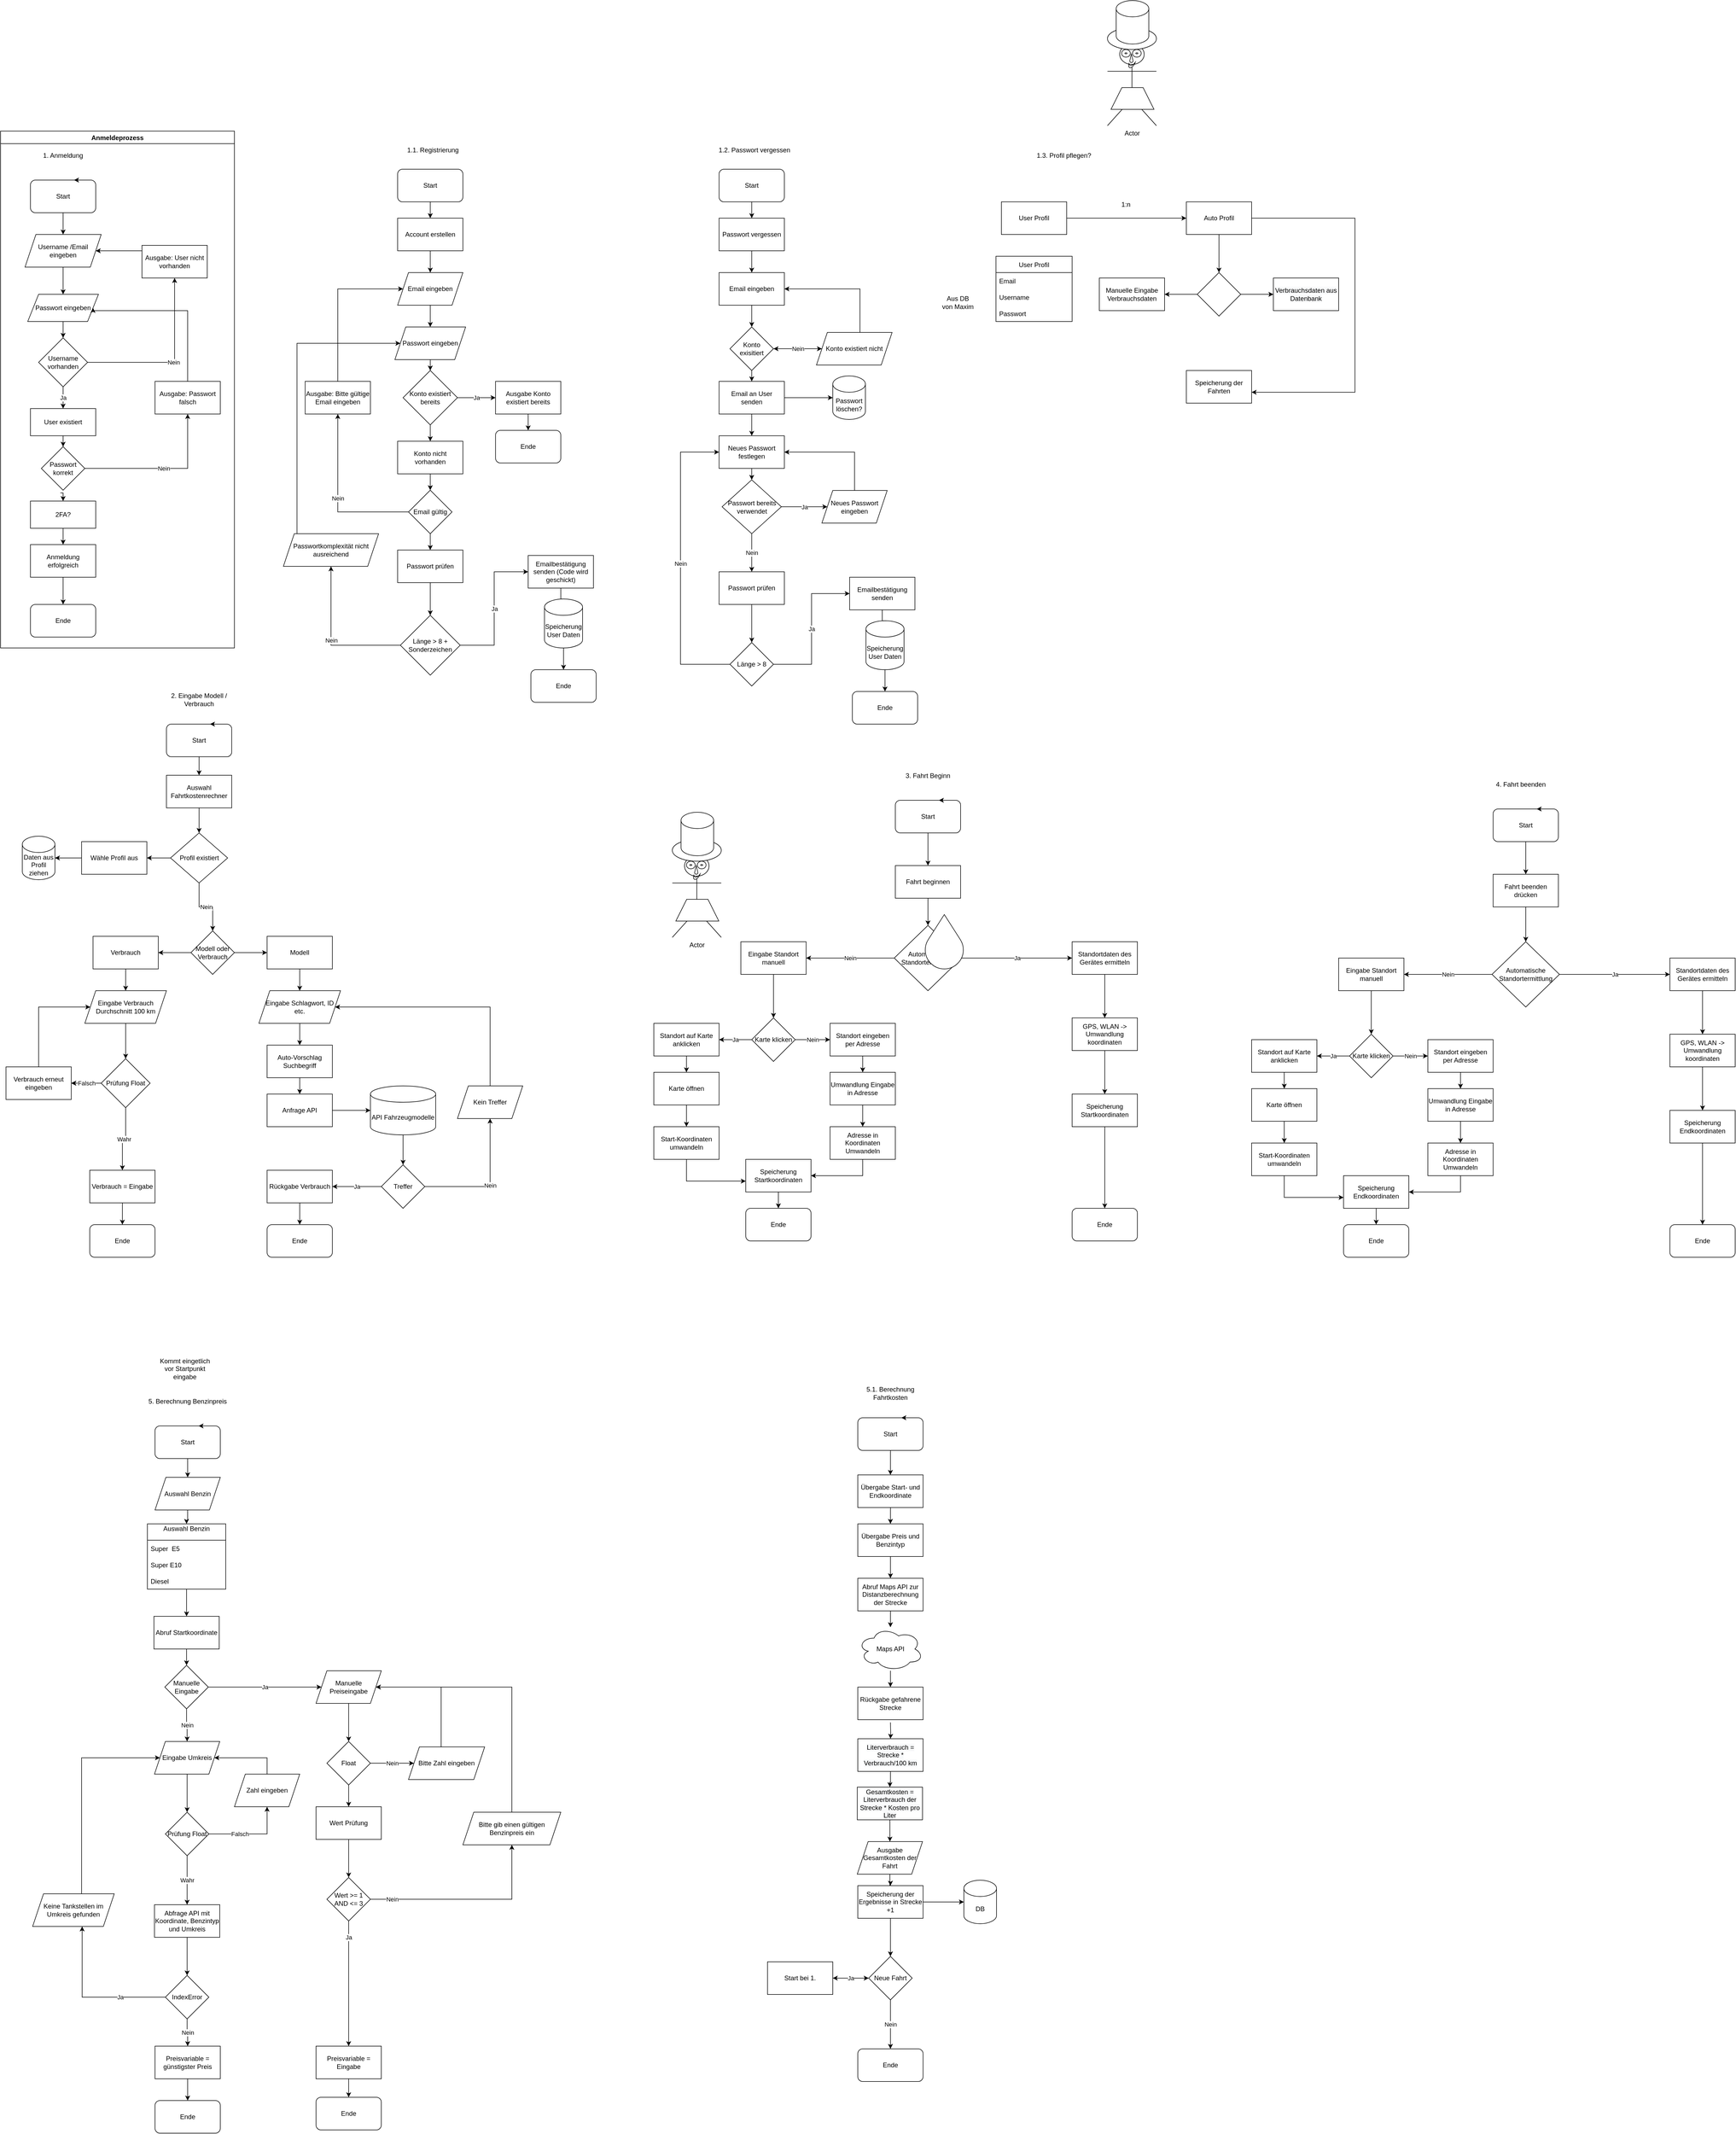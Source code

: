 <mxfile version="17.4.4" type="github">
  <diagram id="a5L7xohFr41d-8u4_TB0" name="Page-1">
    <mxGraphModel dx="1608" dy="3256" grid="1" gridSize="10" guides="1" tooltips="1" connect="1" arrows="1" fold="1" page="1" pageScale="1" pageWidth="827" pageHeight="1169" math="0" shadow="0">
      <root>
        <mxCell id="0" />
        <mxCell id="1" parent="0" />
        <mxCell id="CUQLExU0p5yGPLY8ELJB-6" value="" style="edgeStyle=orthogonalEdgeStyle;rounded=0;orthogonalLoop=1;jettySize=auto;html=1;" parent="1" source="CUQLExU0p5yGPLY8ELJB-1" target="CUQLExU0p5yGPLY8ELJB-14" edge="1">
          <mxGeometry relative="1" as="geometry">
            <mxPoint x="125" y="-1700" as="targetPoint" />
          </mxGeometry>
        </mxCell>
        <mxCell id="CUQLExU0p5yGPLY8ELJB-1" value="Start" style="rounded=1;whiteSpace=wrap;html=1;" parent="1" vertex="1">
          <mxGeometry x="65" y="-1800" width="120" height="60" as="geometry" />
        </mxCell>
        <mxCell id="CUQLExU0p5yGPLY8ELJB-3" style="edgeStyle=orthogonalEdgeStyle;rounded=0;orthogonalLoop=1;jettySize=auto;html=1;exitX=0.75;exitY=0;exitDx=0;exitDy=0;entryX=0.667;entryY=0;entryDx=0;entryDy=0;entryPerimeter=0;" parent="1" source="CUQLExU0p5yGPLY8ELJB-1" target="CUQLExU0p5yGPLY8ELJB-1" edge="1">
          <mxGeometry relative="1" as="geometry" />
        </mxCell>
        <mxCell id="CUQLExU0p5yGPLY8ELJB-4" value="1. Anmeldung&lt;br&gt;" style="text;html=1;strokeColor=none;fillColor=none;align=center;verticalAlign=middle;whiteSpace=wrap;rounded=0;" parent="1" vertex="1">
          <mxGeometry x="50" y="-1860" width="150" height="30" as="geometry" />
        </mxCell>
        <mxCell id="CUQLExU0p5yGPLY8ELJB-22" value="Nein" style="edgeStyle=orthogonalEdgeStyle;rounded=0;orthogonalLoop=1;jettySize=auto;html=1;" parent="1" source="CUQLExU0p5yGPLY8ELJB-10" target="CUQLExU0p5yGPLY8ELJB-21" edge="1">
          <mxGeometry relative="1" as="geometry" />
        </mxCell>
        <mxCell id="CUQLExU0p5yGPLY8ELJB-25" value="Ja" style="edgeStyle=orthogonalEdgeStyle;rounded=0;orthogonalLoop=1;jettySize=auto;html=1;" parent="1" source="CUQLExU0p5yGPLY8ELJB-10" target="CUQLExU0p5yGPLY8ELJB-24" edge="1">
          <mxGeometry relative="1" as="geometry" />
        </mxCell>
        <mxCell id="CUQLExU0p5yGPLY8ELJB-10" value="Username vorhanden" style="rhombus;whiteSpace=wrap;html=1;" parent="1" vertex="1">
          <mxGeometry x="80" y="-1510" width="90" height="90" as="geometry" />
        </mxCell>
        <mxCell id="CUQLExU0p5yGPLY8ELJB-14" value="Username /Email eingeben" style="shape=parallelogram;perimeter=parallelogramPerimeter;whiteSpace=wrap;html=1;fixedSize=1;" parent="1" vertex="1">
          <mxGeometry x="55" y="-1700" width="140" height="60" as="geometry" />
        </mxCell>
        <mxCell id="CUQLExU0p5yGPLY8ELJB-16" style="edgeStyle=orthogonalEdgeStyle;rounded=0;orthogonalLoop=1;jettySize=auto;html=1;exitX=0.5;exitY=1;exitDx=0;exitDy=0;" parent="1" source="CUQLExU0p5yGPLY8ELJB-14" target="CUQLExU0p5yGPLY8ELJB-17" edge="1">
          <mxGeometry relative="1" as="geometry">
            <mxPoint x="125" y="-1590" as="targetPoint" />
          </mxGeometry>
        </mxCell>
        <mxCell id="CUQLExU0p5yGPLY8ELJB-18" style="edgeStyle=orthogonalEdgeStyle;rounded=0;orthogonalLoop=1;jettySize=auto;html=1;" parent="1" source="CUQLExU0p5yGPLY8ELJB-17" target="CUQLExU0p5yGPLY8ELJB-10" edge="1">
          <mxGeometry relative="1" as="geometry" />
        </mxCell>
        <mxCell id="CUQLExU0p5yGPLY8ELJB-17" value="Passwort eingeben" style="shape=parallelogram;perimeter=parallelogramPerimeter;whiteSpace=wrap;html=1;fixedSize=1;" parent="1" vertex="1">
          <mxGeometry x="60" y="-1590" width="130" height="50" as="geometry" />
        </mxCell>
        <mxCell id="CUQLExU0p5yGPLY8ELJB-23" style="edgeStyle=orthogonalEdgeStyle;rounded=0;orthogonalLoop=1;jettySize=auto;html=1;entryX=1;entryY=0.5;entryDx=0;entryDy=0;" parent="1" source="CUQLExU0p5yGPLY8ELJB-21" target="CUQLExU0p5yGPLY8ELJB-14" edge="1">
          <mxGeometry relative="1" as="geometry">
            <Array as="points">
              <mxPoint x="340" y="-1670" />
            </Array>
          </mxGeometry>
        </mxCell>
        <mxCell id="CUQLExU0p5yGPLY8ELJB-21" value="Ausgabe: User nicht vorhanden" style="rounded=0;whiteSpace=wrap;html=1;" parent="1" vertex="1">
          <mxGeometry x="270" y="-1680" width="120" height="60" as="geometry" />
        </mxCell>
        <mxCell id="CUQLExU0p5yGPLY8ELJB-27" style="edgeStyle=orthogonalEdgeStyle;rounded=0;orthogonalLoop=1;jettySize=auto;html=1;" parent="1" source="CUQLExU0p5yGPLY8ELJB-24" target="CUQLExU0p5yGPLY8ELJB-26" edge="1">
          <mxGeometry relative="1" as="geometry" />
        </mxCell>
        <mxCell id="CUQLExU0p5yGPLY8ELJB-24" value="User existiert" style="rounded=0;whiteSpace=wrap;html=1;" parent="1" vertex="1">
          <mxGeometry x="65" y="-1380" width="120" height="50" as="geometry" />
        </mxCell>
        <mxCell id="CUQLExU0p5yGPLY8ELJB-29" value="Nein" style="edgeStyle=orthogonalEdgeStyle;rounded=0;orthogonalLoop=1;jettySize=auto;html=1;" parent="1" source="CUQLExU0p5yGPLY8ELJB-26" target="CUQLExU0p5yGPLY8ELJB-28" edge="1">
          <mxGeometry relative="1" as="geometry" />
        </mxCell>
        <mxCell id="U_qi9zB7oN6zD1L9TSrs-2" value="" style="edgeStyle=orthogonalEdgeStyle;rounded=0;orthogonalLoop=1;jettySize=auto;html=1;entryX=0.5;entryY=0;entryDx=0;entryDy=0;exitX=0.5;exitY=1;exitDx=0;exitDy=0;" edge="1" parent="1" target="U_qi9zB7oN6zD1L9TSrs-3">
          <mxGeometry relative="1" as="geometry">
            <mxPoint x="120" y="-1225" as="sourcePoint" />
          </mxGeometry>
        </mxCell>
        <mxCell id="CUQLExU0p5yGPLY8ELJB-26" value="Passwort korrekt" style="rhombus;whiteSpace=wrap;html=1;" parent="1" vertex="1">
          <mxGeometry x="85" y="-1310" width="80" height="80" as="geometry" />
        </mxCell>
        <mxCell id="CUQLExU0p5yGPLY8ELJB-40" style="edgeStyle=orthogonalEdgeStyle;rounded=0;orthogonalLoop=1;jettySize=auto;html=1;entryX=1;entryY=0.5;entryDx=0;entryDy=0;" parent="1" source="CUQLExU0p5yGPLY8ELJB-28" target="CUQLExU0p5yGPLY8ELJB-17" edge="1">
          <mxGeometry relative="1" as="geometry">
            <Array as="points">
              <mxPoint x="354" y="-1560" />
              <mxPoint x="180" y="-1560" />
            </Array>
          </mxGeometry>
        </mxCell>
        <mxCell id="CUQLExU0p5yGPLY8ELJB-28" value="Ausgabe: Passwort falsch" style="rounded=0;whiteSpace=wrap;html=1;" parent="1" vertex="1">
          <mxGeometry x="294" y="-1430" width="120" height="60" as="geometry" />
        </mxCell>
        <mxCell id="CUQLExU0p5yGPLY8ELJB-39" style="edgeStyle=orthogonalEdgeStyle;rounded=0;orthogonalLoop=1;jettySize=auto;html=1;" parent="1" source="CUQLExU0p5yGPLY8ELJB-34" target="CUQLExU0p5yGPLY8ELJB-38" edge="1">
          <mxGeometry relative="1" as="geometry" />
        </mxCell>
        <mxCell id="CUQLExU0p5yGPLY8ELJB-34" value="Anmeldung erfolgreich" style="rounded=0;whiteSpace=wrap;html=1;" parent="1" vertex="1">
          <mxGeometry x="65" y="-1130" width="120" height="60" as="geometry" />
        </mxCell>
        <mxCell id="CUQLExU0p5yGPLY8ELJB-38" value="Ende" style="rounded=1;whiteSpace=wrap;html=1;" parent="1" vertex="1">
          <mxGeometry x="65" y="-1020" width="120" height="60" as="geometry" />
        </mxCell>
        <mxCell id="CUQLExU0p5yGPLY8ELJB-41" value="1.1. Registrierung" style="text;html=1;strokeColor=none;fillColor=none;align=center;verticalAlign=middle;whiteSpace=wrap;rounded=0;" parent="1" vertex="1">
          <mxGeometry x="730" y="-1870" width="150" height="30" as="geometry" />
        </mxCell>
        <mxCell id="CUQLExU0p5yGPLY8ELJB-62" style="edgeStyle=orthogonalEdgeStyle;rounded=0;orthogonalLoop=1;jettySize=auto;html=1;" parent="1" source="CUQLExU0p5yGPLY8ELJB-42" target="CUQLExU0p5yGPLY8ELJB-63" edge="1">
          <mxGeometry relative="1" as="geometry">
            <mxPoint x="800" y="-1740" as="targetPoint" />
          </mxGeometry>
        </mxCell>
        <mxCell id="CUQLExU0p5yGPLY8ELJB-42" value="Start" style="rounded=1;whiteSpace=wrap;html=1;" parent="1" vertex="1">
          <mxGeometry x="740" y="-1820" width="120" height="60" as="geometry" />
        </mxCell>
        <mxCell id="CUQLExU0p5yGPLY8ELJB-66" style="edgeStyle=orthogonalEdgeStyle;rounded=0;orthogonalLoop=1;jettySize=auto;html=1;" parent="1" source="CUQLExU0p5yGPLY8ELJB-63" target="CUQLExU0p5yGPLY8ELJB-64" edge="1">
          <mxGeometry relative="1" as="geometry" />
        </mxCell>
        <mxCell id="CUQLExU0p5yGPLY8ELJB-63" value="Account erstellen" style="rounded=0;whiteSpace=wrap;html=1;" parent="1" vertex="1">
          <mxGeometry x="740" y="-1730" width="120" height="60" as="geometry" />
        </mxCell>
        <mxCell id="CUQLExU0p5yGPLY8ELJB-67" style="edgeStyle=orthogonalEdgeStyle;rounded=0;orthogonalLoop=1;jettySize=auto;html=1;" parent="1" source="CUQLExU0p5yGPLY8ELJB-64" target="CUQLExU0p5yGPLY8ELJB-65" edge="1">
          <mxGeometry relative="1" as="geometry" />
        </mxCell>
        <mxCell id="CUQLExU0p5yGPLY8ELJB-64" value="Email eingeben" style="shape=parallelogram;perimeter=parallelogramPerimeter;whiteSpace=wrap;html=1;fixedSize=1;" parent="1" vertex="1">
          <mxGeometry x="740" y="-1630" width="120" height="60" as="geometry" />
        </mxCell>
        <mxCell id="CUQLExU0p5yGPLY8ELJB-69" value="" style="edgeStyle=orthogonalEdgeStyle;rounded=0;orthogonalLoop=1;jettySize=auto;html=1;" parent="1" source="CUQLExU0p5yGPLY8ELJB-65" target="CUQLExU0p5yGPLY8ELJB-68" edge="1">
          <mxGeometry relative="1" as="geometry" />
        </mxCell>
        <mxCell id="CUQLExU0p5yGPLY8ELJB-65" value="Passwort eingeben" style="shape=parallelogram;perimeter=parallelogramPerimeter;whiteSpace=wrap;html=1;fixedSize=1;" parent="1" vertex="1">
          <mxGeometry x="735" y="-1530" width="130" height="60" as="geometry" />
        </mxCell>
        <mxCell id="CUQLExU0p5yGPLY8ELJB-72" value="Ja" style="edgeStyle=orthogonalEdgeStyle;rounded=0;orthogonalLoop=1;jettySize=auto;html=1;" parent="1" source="CUQLExU0p5yGPLY8ELJB-68" target="CUQLExU0p5yGPLY8ELJB-71" edge="1">
          <mxGeometry relative="1" as="geometry" />
        </mxCell>
        <mxCell id="CUQLExU0p5yGPLY8ELJB-77" value="" style="edgeStyle=orthogonalEdgeStyle;rounded=0;orthogonalLoop=1;jettySize=auto;html=1;" parent="1" source="CUQLExU0p5yGPLY8ELJB-68" target="CUQLExU0p5yGPLY8ELJB-76" edge="1">
          <mxGeometry relative="1" as="geometry" />
        </mxCell>
        <mxCell id="CUQLExU0p5yGPLY8ELJB-68" value="Konto existiert bereits" style="rhombus;whiteSpace=wrap;html=1;" parent="1" vertex="1">
          <mxGeometry x="750" y="-1450" width="100" height="100" as="geometry" />
        </mxCell>
        <mxCell id="CUQLExU0p5yGPLY8ELJB-74" value="" style="edgeStyle=orthogonalEdgeStyle;rounded=0;orthogonalLoop=1;jettySize=auto;html=1;" parent="1" source="CUQLExU0p5yGPLY8ELJB-71" target="CUQLExU0p5yGPLY8ELJB-73" edge="1">
          <mxGeometry relative="1" as="geometry" />
        </mxCell>
        <mxCell id="CUQLExU0p5yGPLY8ELJB-71" value="Ausgabe Konto existiert bereits" style="whiteSpace=wrap;html=1;" parent="1" vertex="1">
          <mxGeometry x="920" y="-1430" width="120" height="60" as="geometry" />
        </mxCell>
        <mxCell id="CUQLExU0p5yGPLY8ELJB-73" value="Ende" style="rounded=1;whiteSpace=wrap;html=1;" parent="1" vertex="1">
          <mxGeometry x="920" y="-1340" width="120" height="60" as="geometry" />
        </mxCell>
        <mxCell id="CUQLExU0p5yGPLY8ELJB-79" value="" style="edgeStyle=orthogonalEdgeStyle;rounded=0;orthogonalLoop=1;jettySize=auto;html=1;" parent="1" source="CUQLExU0p5yGPLY8ELJB-76" target="CUQLExU0p5yGPLY8ELJB-78" edge="1">
          <mxGeometry relative="1" as="geometry" />
        </mxCell>
        <mxCell id="CUQLExU0p5yGPLY8ELJB-76" value="Konto nicht vorhanden" style="whiteSpace=wrap;html=1;" parent="1" vertex="1">
          <mxGeometry x="740" y="-1320" width="120" height="60" as="geometry" />
        </mxCell>
        <mxCell id="CUQLExU0p5yGPLY8ELJB-81" value="Nein" style="edgeStyle=orthogonalEdgeStyle;rounded=0;orthogonalLoop=1;jettySize=auto;html=1;" parent="1" source="CUQLExU0p5yGPLY8ELJB-78" target="CUQLExU0p5yGPLY8ELJB-80" edge="1">
          <mxGeometry relative="1" as="geometry">
            <mxPoint x="710" y="-1190" as="targetPoint" />
          </mxGeometry>
        </mxCell>
        <mxCell id="CUQLExU0p5yGPLY8ELJB-99" value="" style="edgeStyle=orthogonalEdgeStyle;rounded=0;orthogonalLoop=1;jettySize=auto;html=1;" parent="1" source="CUQLExU0p5yGPLY8ELJB-78" target="CUQLExU0p5yGPLY8ELJB-98" edge="1">
          <mxGeometry relative="1" as="geometry" />
        </mxCell>
        <mxCell id="CUQLExU0p5yGPLY8ELJB-78" value="Email gültig" style="rhombus;whiteSpace=wrap;html=1;" parent="1" vertex="1">
          <mxGeometry x="760" y="-1230" width="80" height="80" as="geometry" />
        </mxCell>
        <mxCell id="CUQLExU0p5yGPLY8ELJB-87" style="edgeStyle=orthogonalEdgeStyle;rounded=0;orthogonalLoop=1;jettySize=auto;html=1;entryX=0;entryY=0.5;entryDx=0;entryDy=0;" parent="1" source="CUQLExU0p5yGPLY8ELJB-80" target="CUQLExU0p5yGPLY8ELJB-64" edge="1">
          <mxGeometry relative="1" as="geometry">
            <Array as="points">
              <mxPoint x="630" y="-1600" />
            </Array>
          </mxGeometry>
        </mxCell>
        <mxCell id="CUQLExU0p5yGPLY8ELJB-80" value="Ausgabe: Bitte gültige Email eingeben" style="whiteSpace=wrap;html=1;" parent="1" vertex="1">
          <mxGeometry x="570" y="-1430" width="120" height="60" as="geometry" />
        </mxCell>
        <mxCell id="CUQLExU0p5yGPLY8ELJB-83" style="edgeStyle=orthogonalEdgeStyle;rounded=0;orthogonalLoop=1;jettySize=auto;html=1;exitX=0.5;exitY=1;exitDx=0;exitDy=0;" parent="1" source="CUQLExU0p5yGPLY8ELJB-80" target="CUQLExU0p5yGPLY8ELJB-80" edge="1">
          <mxGeometry relative="1" as="geometry" />
        </mxCell>
        <mxCell id="CUQLExU0p5yGPLY8ELJB-95" style="edgeStyle=orthogonalEdgeStyle;rounded=0;orthogonalLoop=1;jettySize=auto;html=1;entryX=0.519;entryY=0.346;entryDx=0;entryDy=0;entryPerimeter=0;" parent="1" source="CUQLExU0p5yGPLY8ELJB-90" target="CUQLExU0p5yGPLY8ELJB-93" edge="1">
          <mxGeometry relative="1" as="geometry" />
        </mxCell>
        <mxCell id="CUQLExU0p5yGPLY8ELJB-90" value="Emailbestätigung senden (Code wird geschickt)" style="whiteSpace=wrap;html=1;" parent="1" vertex="1">
          <mxGeometry x="980" y="-1110" width="120" height="60" as="geometry" />
        </mxCell>
        <mxCell id="CUQLExU0p5yGPLY8ELJB-97" value="" style="edgeStyle=orthogonalEdgeStyle;rounded=0;orthogonalLoop=1;jettySize=auto;html=1;" parent="1" source="CUQLExU0p5yGPLY8ELJB-93" target="CUQLExU0p5yGPLY8ELJB-96" edge="1">
          <mxGeometry relative="1" as="geometry" />
        </mxCell>
        <mxCell id="CUQLExU0p5yGPLY8ELJB-93" value="Speicherung User Daten" style="shape=cylinder3;whiteSpace=wrap;html=1;boundedLbl=1;backgroundOutline=1;size=15;" parent="1" vertex="1">
          <mxGeometry x="1010" y="-1030" width="70" height="90" as="geometry" />
        </mxCell>
        <mxCell id="CUQLExU0p5yGPLY8ELJB-96" value="Ende" style="rounded=1;whiteSpace=wrap;html=1;" parent="1" vertex="1">
          <mxGeometry x="985" y="-900" width="120" height="60" as="geometry" />
        </mxCell>
        <mxCell id="CUQLExU0p5yGPLY8ELJB-101" value="" style="edgeStyle=orthogonalEdgeStyle;rounded=0;orthogonalLoop=1;jettySize=auto;html=1;" parent="1" source="CUQLExU0p5yGPLY8ELJB-98" target="CUQLExU0p5yGPLY8ELJB-100" edge="1">
          <mxGeometry relative="1" as="geometry" />
        </mxCell>
        <mxCell id="CUQLExU0p5yGPLY8ELJB-98" value="Passwort prüfen" style="whiteSpace=wrap;html=1;" parent="1" vertex="1">
          <mxGeometry x="740" y="-1120" width="120" height="60" as="geometry" />
        </mxCell>
        <mxCell id="CUQLExU0p5yGPLY8ELJB-102" value="Ja" style="edgeStyle=orthogonalEdgeStyle;rounded=0;orthogonalLoop=1;jettySize=auto;html=1;entryX=0;entryY=0.5;entryDx=0;entryDy=0;" parent="1" source="CUQLExU0p5yGPLY8ELJB-100" target="CUQLExU0p5yGPLY8ELJB-90" edge="1">
          <mxGeometry relative="1" as="geometry" />
        </mxCell>
        <mxCell id="CUQLExU0p5yGPLY8ELJB-104" value="Nein" style="edgeStyle=orthogonalEdgeStyle;rounded=0;orthogonalLoop=1;jettySize=auto;html=1;entryX=0.5;entryY=1;entryDx=0;entryDy=0;" parent="1" source="CUQLExU0p5yGPLY8ELJB-100" target="U_qi9zB7oN6zD1L9TSrs-14" edge="1">
          <mxGeometry relative="1" as="geometry" />
        </mxCell>
        <mxCell id="CUQLExU0p5yGPLY8ELJB-100" value="Länge &amp;gt; 8 + Sonderzeichen" style="rhombus;whiteSpace=wrap;html=1;" parent="1" vertex="1">
          <mxGeometry x="745" y="-1000" width="110" height="110" as="geometry" />
        </mxCell>
        <mxCell id="olq20LGthkGDlswXmMEZ-1" value="1.2. Passwort vergessen" style="text;html=1;strokeColor=none;fillColor=none;align=center;verticalAlign=middle;whiteSpace=wrap;rounded=0;" parent="1" vertex="1">
          <mxGeometry x="1321" y="-1870" width="150" height="30" as="geometry" />
        </mxCell>
        <mxCell id="olq20LGthkGDlswXmMEZ-2" style="edgeStyle=orthogonalEdgeStyle;rounded=0;orthogonalLoop=1;jettySize=auto;html=1;" parent="1" source="olq20LGthkGDlswXmMEZ-3" target="olq20LGthkGDlswXmMEZ-4" edge="1">
          <mxGeometry relative="1" as="geometry">
            <mxPoint x="1391" y="-1740" as="targetPoint" />
          </mxGeometry>
        </mxCell>
        <mxCell id="olq20LGthkGDlswXmMEZ-3" value="Start" style="rounded=1;whiteSpace=wrap;html=1;" parent="1" vertex="1">
          <mxGeometry x="1331" y="-1820" width="120" height="60" as="geometry" />
        </mxCell>
        <mxCell id="olq20LGthkGDlswXmMEZ-6" value="" style="edgeStyle=orthogonalEdgeStyle;rounded=0;orthogonalLoop=1;jettySize=auto;html=1;" parent="1" source="olq20LGthkGDlswXmMEZ-4" target="olq20LGthkGDlswXmMEZ-5" edge="1">
          <mxGeometry relative="1" as="geometry" />
        </mxCell>
        <mxCell id="olq20LGthkGDlswXmMEZ-4" value="Passwort vergessen" style="rounded=0;whiteSpace=wrap;html=1;" parent="1" vertex="1">
          <mxGeometry x="1331" y="-1730" width="120" height="60" as="geometry" />
        </mxCell>
        <mxCell id="olq20LGthkGDlswXmMEZ-8" value="" style="edgeStyle=orthogonalEdgeStyle;rounded=0;orthogonalLoop=1;jettySize=auto;html=1;" parent="1" source="olq20LGthkGDlswXmMEZ-5" target="olq20LGthkGDlswXmMEZ-7" edge="1">
          <mxGeometry relative="1" as="geometry" />
        </mxCell>
        <mxCell id="olq20LGthkGDlswXmMEZ-5" value="Email eingeben" style="rounded=0;whiteSpace=wrap;html=1;" parent="1" vertex="1">
          <mxGeometry x="1331" y="-1630" width="120" height="60" as="geometry" />
        </mxCell>
        <mxCell id="olq20LGthkGDlswXmMEZ-12" value="" style="edgeStyle=orthogonalEdgeStyle;rounded=0;orthogonalLoop=1;jettySize=auto;html=1;" parent="1" source="olq20LGthkGDlswXmMEZ-7" target="olq20LGthkGDlswXmMEZ-11" edge="1">
          <mxGeometry relative="1" as="geometry" />
        </mxCell>
        <mxCell id="olq20LGthkGDlswXmMEZ-16" value="" style="edgeStyle=orthogonalEdgeStyle;rounded=0;orthogonalLoop=1;jettySize=auto;html=1;" parent="1" source="olq20LGthkGDlswXmMEZ-7" target="olq20LGthkGDlswXmMEZ-15" edge="1">
          <mxGeometry relative="1" as="geometry" />
        </mxCell>
        <mxCell id="olq20LGthkGDlswXmMEZ-7" value="Konto exisitiert" style="rhombus;whiteSpace=wrap;html=1;rounded=0;" parent="1" vertex="1">
          <mxGeometry x="1351" y="-1530" width="80" height="80" as="geometry" />
        </mxCell>
        <mxCell id="olq20LGthkGDlswXmMEZ-13" value="Nein" style="edgeStyle=orthogonalEdgeStyle;rounded=0;orthogonalLoop=1;jettySize=auto;html=1;" parent="1" source="olq20LGthkGDlswXmMEZ-11" target="olq20LGthkGDlswXmMEZ-7" edge="1">
          <mxGeometry relative="1" as="geometry" />
        </mxCell>
        <mxCell id="olq20LGthkGDlswXmMEZ-14" style="edgeStyle=orthogonalEdgeStyle;rounded=0;orthogonalLoop=1;jettySize=auto;html=1;entryX=1;entryY=0.5;entryDx=0;entryDy=0;" parent="1" source="olq20LGthkGDlswXmMEZ-11" target="olq20LGthkGDlswXmMEZ-5" edge="1">
          <mxGeometry relative="1" as="geometry">
            <Array as="points">
              <mxPoint x="1590" y="-1600" />
            </Array>
          </mxGeometry>
        </mxCell>
        <mxCell id="olq20LGthkGDlswXmMEZ-11" value="Konto existiert nicht" style="shape=parallelogram;perimeter=parallelogramPerimeter;whiteSpace=wrap;html=1;fixedSize=1;rounded=0;" parent="1" vertex="1">
          <mxGeometry x="1510" y="-1520" width="139" height="60" as="geometry" />
        </mxCell>
        <mxCell id="olq20LGthkGDlswXmMEZ-18" style="edgeStyle=orthogonalEdgeStyle;rounded=0;orthogonalLoop=1;jettySize=auto;html=1;entryX=0;entryY=0.5;entryDx=0;entryDy=0;entryPerimeter=0;" parent="1" source="olq20LGthkGDlswXmMEZ-15" target="olq20LGthkGDlswXmMEZ-17" edge="1">
          <mxGeometry relative="1" as="geometry" />
        </mxCell>
        <mxCell id="olq20LGthkGDlswXmMEZ-20" value="" style="edgeStyle=orthogonalEdgeStyle;rounded=0;orthogonalLoop=1;jettySize=auto;html=1;" parent="1" source="olq20LGthkGDlswXmMEZ-15" target="olq20LGthkGDlswXmMEZ-19" edge="1">
          <mxGeometry relative="1" as="geometry" />
        </mxCell>
        <mxCell id="olq20LGthkGDlswXmMEZ-15" value="Email an User senden" style="whiteSpace=wrap;html=1;rounded=0;" parent="1" vertex="1">
          <mxGeometry x="1331" y="-1430" width="120" height="60" as="geometry" />
        </mxCell>
        <mxCell id="olq20LGthkGDlswXmMEZ-17" value="Passwort löschen?" style="shape=cylinder3;whiteSpace=wrap;html=1;boundedLbl=1;backgroundOutline=1;size=15;" parent="1" vertex="1">
          <mxGeometry x="1540" y="-1440" width="60" height="80" as="geometry" />
        </mxCell>
        <mxCell id="xrXSfagE0BFIaKEydtMP-2" value="" style="edgeStyle=orthogonalEdgeStyle;rounded=0;orthogonalLoop=1;jettySize=auto;html=1;" parent="1" source="olq20LGthkGDlswXmMEZ-19" target="xrXSfagE0BFIaKEydtMP-1" edge="1">
          <mxGeometry relative="1" as="geometry" />
        </mxCell>
        <mxCell id="olq20LGthkGDlswXmMEZ-19" value="Neues Passwort festlegen" style="whiteSpace=wrap;html=1;rounded=0;" parent="1" vertex="1">
          <mxGeometry x="1331" y="-1330" width="120" height="60" as="geometry" />
        </mxCell>
        <mxCell id="olq20LGthkGDlswXmMEZ-21" style="edgeStyle=orthogonalEdgeStyle;rounded=0;orthogonalLoop=1;jettySize=auto;html=1;entryX=0.519;entryY=0.346;entryDx=0;entryDy=0;entryPerimeter=0;" parent="1" source="olq20LGthkGDlswXmMEZ-22" target="olq20LGthkGDlswXmMEZ-24" edge="1">
          <mxGeometry relative="1" as="geometry" />
        </mxCell>
        <mxCell id="olq20LGthkGDlswXmMEZ-22" value="Emailbestätigung senden" style="whiteSpace=wrap;html=1;" parent="1" vertex="1">
          <mxGeometry x="1571" y="-1070" width="120" height="60" as="geometry" />
        </mxCell>
        <mxCell id="olq20LGthkGDlswXmMEZ-23" value="" style="edgeStyle=orthogonalEdgeStyle;rounded=0;orthogonalLoop=1;jettySize=auto;html=1;" parent="1" source="olq20LGthkGDlswXmMEZ-24" target="olq20LGthkGDlswXmMEZ-25" edge="1">
          <mxGeometry relative="1" as="geometry" />
        </mxCell>
        <mxCell id="olq20LGthkGDlswXmMEZ-24" value="Speicherung User Daten" style="shape=cylinder3;whiteSpace=wrap;html=1;boundedLbl=1;backgroundOutline=1;size=15;" parent="1" vertex="1">
          <mxGeometry x="1601" y="-990" width="70" height="90" as="geometry" />
        </mxCell>
        <mxCell id="olq20LGthkGDlswXmMEZ-25" value="Ende" style="rounded=1;whiteSpace=wrap;html=1;" parent="1" vertex="1">
          <mxGeometry x="1576" y="-860" width="120" height="60" as="geometry" />
        </mxCell>
        <mxCell id="olq20LGthkGDlswXmMEZ-26" value="" style="edgeStyle=orthogonalEdgeStyle;rounded=0;orthogonalLoop=1;jettySize=auto;html=1;" parent="1" source="olq20LGthkGDlswXmMEZ-27" target="olq20LGthkGDlswXmMEZ-29" edge="1">
          <mxGeometry relative="1" as="geometry" />
        </mxCell>
        <mxCell id="olq20LGthkGDlswXmMEZ-27" value="Passwort prüfen" style="whiteSpace=wrap;html=1;" parent="1" vertex="1">
          <mxGeometry x="1331" y="-1080" width="120" height="60" as="geometry" />
        </mxCell>
        <mxCell id="olq20LGthkGDlswXmMEZ-28" value="Ja" style="edgeStyle=orthogonalEdgeStyle;rounded=0;orthogonalLoop=1;jettySize=auto;html=1;entryX=0;entryY=0.5;entryDx=0;entryDy=0;" parent="1" source="olq20LGthkGDlswXmMEZ-29" target="olq20LGthkGDlswXmMEZ-22" edge="1">
          <mxGeometry relative="1" as="geometry" />
        </mxCell>
        <mxCell id="olq20LGthkGDlswXmMEZ-35" value="Nein" style="edgeStyle=orthogonalEdgeStyle;rounded=0;orthogonalLoop=1;jettySize=auto;html=1;entryX=0;entryY=0.5;entryDx=0;entryDy=0;" parent="1" source="olq20LGthkGDlswXmMEZ-29" target="olq20LGthkGDlswXmMEZ-19" edge="1">
          <mxGeometry relative="1" as="geometry">
            <Array as="points">
              <mxPoint x="1260" y="-910" />
              <mxPoint x="1260" y="-1300" />
            </Array>
          </mxGeometry>
        </mxCell>
        <mxCell id="olq20LGthkGDlswXmMEZ-29" value="Länge &amp;gt; 8" style="rhombus;whiteSpace=wrap;html=1;" parent="1" vertex="1">
          <mxGeometry x="1351" y="-950" width="80" height="80" as="geometry" />
        </mxCell>
        <mxCell id="xrXSfagE0BFIaKEydtMP-4" value="Nein" style="edgeStyle=orthogonalEdgeStyle;rounded=0;orthogonalLoop=1;jettySize=auto;html=1;" parent="1" source="xrXSfagE0BFIaKEydtMP-1" target="olq20LGthkGDlswXmMEZ-27" edge="1">
          <mxGeometry relative="1" as="geometry" />
        </mxCell>
        <mxCell id="xrXSfagE0BFIaKEydtMP-9" value="Ja" style="edgeStyle=orthogonalEdgeStyle;rounded=0;orthogonalLoop=1;jettySize=auto;html=1;" parent="1" source="xrXSfagE0BFIaKEydtMP-1" target="xrXSfagE0BFIaKEydtMP-8" edge="1">
          <mxGeometry relative="1" as="geometry" />
        </mxCell>
        <mxCell id="xrXSfagE0BFIaKEydtMP-1" value="Passwort bereits verwendet" style="rhombus;whiteSpace=wrap;html=1;rounded=0;" parent="1" vertex="1">
          <mxGeometry x="1336.5" y="-1249" width="109" height="99" as="geometry" />
        </mxCell>
        <mxCell id="xrXSfagE0BFIaKEydtMP-10" style="edgeStyle=orthogonalEdgeStyle;rounded=0;orthogonalLoop=1;jettySize=auto;html=1;entryX=1;entryY=0.5;entryDx=0;entryDy=0;" parent="1" source="xrXSfagE0BFIaKEydtMP-8" target="olq20LGthkGDlswXmMEZ-19" edge="1">
          <mxGeometry relative="1" as="geometry">
            <Array as="points">
              <mxPoint x="1580" y="-1300" />
            </Array>
          </mxGeometry>
        </mxCell>
        <mxCell id="xrXSfagE0BFIaKEydtMP-8" value="Neues Passwort eingeben" style="shape=parallelogram;perimeter=parallelogramPerimeter;whiteSpace=wrap;html=1;fixedSize=1;rounded=0;" parent="1" vertex="1">
          <mxGeometry x="1520" y="-1229.5" width="120" height="60" as="geometry" />
        </mxCell>
        <mxCell id="xrXSfagE0BFIaKEydtMP-15" style="edgeStyle=orthogonalEdgeStyle;rounded=0;orthogonalLoop=1;jettySize=auto;html=1;" parent="1" source="xrXSfagE0BFIaKEydtMP-11" target="xrXSfagE0BFIaKEydtMP-14" edge="1">
          <mxGeometry relative="1" as="geometry" />
        </mxCell>
        <mxCell id="xrXSfagE0BFIaKEydtMP-11" value="Start" style="rounded=1;whiteSpace=wrap;html=1;" parent="1" vertex="1">
          <mxGeometry x="315" y="-800" width="120" height="60" as="geometry" />
        </mxCell>
        <mxCell id="xrXSfagE0BFIaKEydtMP-12" style="edgeStyle=orthogonalEdgeStyle;rounded=0;orthogonalLoop=1;jettySize=auto;html=1;exitX=0.75;exitY=0;exitDx=0;exitDy=0;entryX=0.667;entryY=0;entryDx=0;entryDy=0;entryPerimeter=0;" parent="1" source="xrXSfagE0BFIaKEydtMP-11" target="xrXSfagE0BFIaKEydtMP-11" edge="1">
          <mxGeometry relative="1" as="geometry" />
        </mxCell>
        <mxCell id="xrXSfagE0BFIaKEydtMP-13" value="2. Eingabe Modell / Verbrauch" style="text;html=1;strokeColor=none;fillColor=none;align=center;verticalAlign=middle;whiteSpace=wrap;rounded=0;" parent="1" vertex="1">
          <mxGeometry x="300" y="-860" width="150" height="30" as="geometry" />
        </mxCell>
        <mxCell id="U_qi9zB7oN6zD1L9TSrs-71" style="edgeStyle=orthogonalEdgeStyle;rounded=0;orthogonalLoop=1;jettySize=auto;html=1;" edge="1" parent="1" source="xrXSfagE0BFIaKEydtMP-14" target="U_qi9zB7oN6zD1L9TSrs-70">
          <mxGeometry relative="1" as="geometry" />
        </mxCell>
        <mxCell id="xrXSfagE0BFIaKEydtMP-14" value="Auswahl Fahrtkostenrechner" style="rounded=0;whiteSpace=wrap;html=1;" parent="1" vertex="1">
          <mxGeometry x="315" y="-706" width="120" height="60" as="geometry" />
        </mxCell>
        <mxCell id="xrXSfagE0BFIaKEydtMP-19" value="" style="edgeStyle=orthogonalEdgeStyle;rounded=0;orthogonalLoop=1;jettySize=auto;html=1;" parent="1" source="xrXSfagE0BFIaKEydtMP-16" target="xrXSfagE0BFIaKEydtMP-18" edge="1">
          <mxGeometry relative="1" as="geometry" />
        </mxCell>
        <mxCell id="xrXSfagE0BFIaKEydtMP-21" value="" style="edgeStyle=orthogonalEdgeStyle;rounded=0;orthogonalLoop=1;jettySize=auto;html=1;" parent="1" source="xrXSfagE0BFIaKEydtMP-16" target="xrXSfagE0BFIaKEydtMP-20" edge="1">
          <mxGeometry relative="1" as="geometry" />
        </mxCell>
        <mxCell id="xrXSfagE0BFIaKEydtMP-16" value="Modell oder Verbrauch" style="rhombus;whiteSpace=wrap;html=1;rounded=0;" parent="1" vertex="1">
          <mxGeometry x="360" y="-420" width="80" height="80" as="geometry" />
        </mxCell>
        <mxCell id="xrXSfagE0BFIaKEydtMP-25" value="" style="edgeStyle=orthogonalEdgeStyle;rounded=0;orthogonalLoop=1;jettySize=auto;html=1;" parent="1" source="xrXSfagE0BFIaKEydtMP-18" target="xrXSfagE0BFIaKEydtMP-24" edge="1">
          <mxGeometry relative="1" as="geometry" />
        </mxCell>
        <mxCell id="xrXSfagE0BFIaKEydtMP-18" value="Modell" style="whiteSpace=wrap;html=1;rounded=0;" parent="1" vertex="1">
          <mxGeometry x="500" y="-410" width="120" height="60" as="geometry" />
        </mxCell>
        <mxCell id="xrXSfagE0BFIaKEydtMP-23" value="" style="edgeStyle=orthogonalEdgeStyle;rounded=0;orthogonalLoop=1;jettySize=auto;html=1;" parent="1" source="xrXSfagE0BFIaKEydtMP-20" target="xrXSfagE0BFIaKEydtMP-22" edge="1">
          <mxGeometry relative="1" as="geometry" />
        </mxCell>
        <mxCell id="xrXSfagE0BFIaKEydtMP-20" value="Verbrauch" style="whiteSpace=wrap;html=1;rounded=0;" parent="1" vertex="1">
          <mxGeometry x="180" y="-410" width="120" height="60" as="geometry" />
        </mxCell>
        <mxCell id="xrXSfagE0BFIaKEydtMP-27" value="" style="edgeStyle=orthogonalEdgeStyle;rounded=0;orthogonalLoop=1;jettySize=auto;html=1;" parent="1" source="xrXSfagE0BFIaKEydtMP-22" target="xrXSfagE0BFIaKEydtMP-26" edge="1">
          <mxGeometry relative="1" as="geometry" />
        </mxCell>
        <mxCell id="xrXSfagE0BFIaKEydtMP-22" value="Eingabe Verbrauch Durchschnitt 100 km" style="shape=parallelogram;perimeter=parallelogramPerimeter;whiteSpace=wrap;html=1;fixedSize=1;rounded=0;" parent="1" vertex="1">
          <mxGeometry x="165" y="-310" width="150" height="60" as="geometry" />
        </mxCell>
        <mxCell id="xrXSfagE0BFIaKEydtMP-40" value="" style="edgeStyle=orthogonalEdgeStyle;rounded=0;orthogonalLoop=1;jettySize=auto;html=1;" parent="1" source="xrXSfagE0BFIaKEydtMP-24" target="xrXSfagE0BFIaKEydtMP-39" edge="1">
          <mxGeometry relative="1" as="geometry" />
        </mxCell>
        <mxCell id="xrXSfagE0BFIaKEydtMP-24" value="Eingabe Schlagwort, ID etc." style="shape=parallelogram;perimeter=parallelogramPerimeter;whiteSpace=wrap;html=1;fixedSize=1;rounded=0;" parent="1" vertex="1">
          <mxGeometry x="485" y="-310" width="150" height="60" as="geometry" />
        </mxCell>
        <mxCell id="xrXSfagE0BFIaKEydtMP-29" value="" style="edgeStyle=orthogonalEdgeStyle;rounded=0;orthogonalLoop=1;jettySize=auto;html=1;" parent="1" source="xrXSfagE0BFIaKEydtMP-26" target="xrXSfagE0BFIaKEydtMP-28" edge="1">
          <mxGeometry relative="1" as="geometry" />
        </mxCell>
        <mxCell id="xrXSfagE0BFIaKEydtMP-31" value="Falsch" style="edgeStyle=orthogonalEdgeStyle;rounded=0;orthogonalLoop=1;jettySize=auto;html=1;" parent="1" source="xrXSfagE0BFIaKEydtMP-26" target="xrXSfagE0BFIaKEydtMP-28" edge="1">
          <mxGeometry relative="1" as="geometry" />
        </mxCell>
        <mxCell id="xrXSfagE0BFIaKEydtMP-33" value="Wahr" style="edgeStyle=orthogonalEdgeStyle;rounded=0;orthogonalLoop=1;jettySize=auto;html=1;" parent="1" source="xrXSfagE0BFIaKEydtMP-26" target="xrXSfagE0BFIaKEydtMP-32" edge="1">
          <mxGeometry relative="1" as="geometry" />
        </mxCell>
        <mxCell id="xrXSfagE0BFIaKEydtMP-26" value="Prüfung Float" style="rhombus;whiteSpace=wrap;html=1;rounded=0;" parent="1" vertex="1">
          <mxGeometry x="195" y="-185" width="90" height="90" as="geometry" />
        </mxCell>
        <mxCell id="xrXSfagE0BFIaKEydtMP-30" style="edgeStyle=orthogonalEdgeStyle;rounded=0;orthogonalLoop=1;jettySize=auto;html=1;entryX=0;entryY=0.5;entryDx=0;entryDy=0;" parent="1" source="xrXSfagE0BFIaKEydtMP-28" target="xrXSfagE0BFIaKEydtMP-22" edge="1">
          <mxGeometry relative="1" as="geometry">
            <Array as="points">
              <mxPoint x="80" y="-280" />
            </Array>
          </mxGeometry>
        </mxCell>
        <mxCell id="xrXSfagE0BFIaKEydtMP-28" value="Verbrauch erneut eingeben" style="whiteSpace=wrap;html=1;rounded=0;" parent="1" vertex="1">
          <mxGeometry x="20" y="-170" width="120" height="60" as="geometry" />
        </mxCell>
        <mxCell id="xrXSfagE0BFIaKEydtMP-36" style="edgeStyle=orthogonalEdgeStyle;rounded=0;orthogonalLoop=1;jettySize=auto;html=1;" parent="1" source="xrXSfagE0BFIaKEydtMP-32" target="xrXSfagE0BFIaKEydtMP-34" edge="1">
          <mxGeometry relative="1" as="geometry" />
        </mxCell>
        <mxCell id="xrXSfagE0BFIaKEydtMP-32" value="Verbrauch = Eingabe" style="whiteSpace=wrap;html=1;rounded=0;" parent="1" vertex="1">
          <mxGeometry x="174" y="20" width="120" height="60" as="geometry" />
        </mxCell>
        <mxCell id="xrXSfagE0BFIaKEydtMP-34" value="Ende" style="rounded=1;whiteSpace=wrap;html=1;" parent="1" vertex="1">
          <mxGeometry x="174" y="120" width="120" height="60" as="geometry" />
        </mxCell>
        <mxCell id="xrXSfagE0BFIaKEydtMP-52" value="" style="edgeStyle=orthogonalEdgeStyle;rounded=0;orthogonalLoop=1;jettySize=auto;html=1;" parent="1" source="xrXSfagE0BFIaKEydtMP-38" target="xrXSfagE0BFIaKEydtMP-51" edge="1">
          <mxGeometry relative="1" as="geometry" />
        </mxCell>
        <mxCell id="xrXSfagE0BFIaKEydtMP-38" value="API Fahrzeugmodelle" style="shape=cylinder3;whiteSpace=wrap;html=1;boundedLbl=1;backgroundOutline=1;size=15;" parent="1" vertex="1">
          <mxGeometry x="690" y="-135" width="120" height="90" as="geometry" />
        </mxCell>
        <mxCell id="xrXSfagE0BFIaKEydtMP-43" value="" style="edgeStyle=orthogonalEdgeStyle;rounded=0;orthogonalLoop=1;jettySize=auto;html=1;" parent="1" source="xrXSfagE0BFIaKEydtMP-39" target="xrXSfagE0BFIaKEydtMP-42" edge="1">
          <mxGeometry relative="1" as="geometry" />
        </mxCell>
        <mxCell id="xrXSfagE0BFIaKEydtMP-39" value="Auto-Vorschlag Suchbegriff" style="whiteSpace=wrap;html=1;rounded=0;" parent="1" vertex="1">
          <mxGeometry x="500" y="-210" width="120" height="60" as="geometry" />
        </mxCell>
        <mxCell id="xrXSfagE0BFIaKEydtMP-50" style="edgeStyle=orthogonalEdgeStyle;rounded=0;orthogonalLoop=1;jettySize=auto;html=1;" parent="1" source="xrXSfagE0BFIaKEydtMP-42" target="xrXSfagE0BFIaKEydtMP-38" edge="1">
          <mxGeometry relative="1" as="geometry" />
        </mxCell>
        <mxCell id="xrXSfagE0BFIaKEydtMP-42" value="Anfrage API" style="whiteSpace=wrap;html=1;rounded=0;" parent="1" vertex="1">
          <mxGeometry x="500" y="-120" width="120" height="60" as="geometry" />
        </mxCell>
        <mxCell id="xrXSfagE0BFIaKEydtMP-48" value="" style="edgeStyle=orthogonalEdgeStyle;rounded=0;orthogonalLoop=1;jettySize=auto;html=1;" parent="1" source="xrXSfagE0BFIaKEydtMP-45" target="xrXSfagE0BFIaKEydtMP-47" edge="1">
          <mxGeometry relative="1" as="geometry" />
        </mxCell>
        <mxCell id="xrXSfagE0BFIaKEydtMP-45" value="Rückgabe Verbrauch&lt;br&gt;" style="whiteSpace=wrap;html=1;" parent="1" vertex="1">
          <mxGeometry x="500" y="20" width="120" height="60" as="geometry" />
        </mxCell>
        <mxCell id="xrXSfagE0BFIaKEydtMP-47" value="Ende" style="rounded=1;whiteSpace=wrap;html=1;" parent="1" vertex="1">
          <mxGeometry x="500" y="120" width="120" height="60" as="geometry" />
        </mxCell>
        <mxCell id="xrXSfagE0BFIaKEydtMP-53" value="Ja" style="edgeStyle=orthogonalEdgeStyle;rounded=0;orthogonalLoop=1;jettySize=auto;html=1;" parent="1" source="xrXSfagE0BFIaKEydtMP-51" target="xrXSfagE0BFIaKEydtMP-45" edge="1">
          <mxGeometry relative="1" as="geometry" />
        </mxCell>
        <mxCell id="xrXSfagE0BFIaKEydtMP-58" value="Nein" style="edgeStyle=orthogonalEdgeStyle;rounded=0;orthogonalLoop=1;jettySize=auto;html=1;" parent="1" source="xrXSfagE0BFIaKEydtMP-51" target="xrXSfagE0BFIaKEydtMP-57" edge="1">
          <mxGeometry relative="1" as="geometry" />
        </mxCell>
        <mxCell id="xrXSfagE0BFIaKEydtMP-51" value="Treffer" style="rhombus;whiteSpace=wrap;html=1;" parent="1" vertex="1">
          <mxGeometry x="710" y="10" width="80" height="80" as="geometry" />
        </mxCell>
        <mxCell id="xrXSfagE0BFIaKEydtMP-59" style="edgeStyle=orthogonalEdgeStyle;rounded=0;orthogonalLoop=1;jettySize=auto;html=1;" parent="1" source="xrXSfagE0BFIaKEydtMP-57" target="xrXSfagE0BFIaKEydtMP-24" edge="1">
          <mxGeometry relative="1" as="geometry">
            <Array as="points">
              <mxPoint x="910" y="-280" />
            </Array>
          </mxGeometry>
        </mxCell>
        <mxCell id="xrXSfagE0BFIaKEydtMP-57" value="Kein Treffer" style="shape=parallelogram;perimeter=parallelogramPerimeter;whiteSpace=wrap;html=1;fixedSize=1;" parent="1" vertex="1">
          <mxGeometry x="850" y="-135" width="120" height="60" as="geometry" />
        </mxCell>
        <mxCell id="xrXSfagE0BFIaKEydtMP-67" style="edgeStyle=orthogonalEdgeStyle;rounded=0;orthogonalLoop=1;jettySize=auto;html=1;" parent="1" source="xrXSfagE0BFIaKEydtMP-63" target="xrXSfagE0BFIaKEydtMP-66" edge="1">
          <mxGeometry relative="1" as="geometry" />
        </mxCell>
        <mxCell id="xrXSfagE0BFIaKEydtMP-63" value="Start" style="rounded=1;whiteSpace=wrap;html=1;" parent="1" vertex="1">
          <mxGeometry x="1655" y="-660" width="120" height="60" as="geometry" />
        </mxCell>
        <mxCell id="xrXSfagE0BFIaKEydtMP-64" style="edgeStyle=orthogonalEdgeStyle;rounded=0;orthogonalLoop=1;jettySize=auto;html=1;exitX=0.75;exitY=0;exitDx=0;exitDy=0;entryX=0.667;entryY=0;entryDx=0;entryDy=0;entryPerimeter=0;" parent="1" source="xrXSfagE0BFIaKEydtMP-63" target="xrXSfagE0BFIaKEydtMP-63" edge="1">
          <mxGeometry relative="1" as="geometry" />
        </mxCell>
        <mxCell id="xrXSfagE0BFIaKEydtMP-65" value="3. Fahrt Beginn" style="text;html=1;strokeColor=none;fillColor=none;align=center;verticalAlign=middle;whiteSpace=wrap;rounded=0;" parent="1" vertex="1">
          <mxGeometry x="1640" y="-720" width="150" height="30" as="geometry" />
        </mxCell>
        <mxCell id="xrXSfagE0BFIaKEydtMP-69" value="" style="edgeStyle=orthogonalEdgeStyle;rounded=0;orthogonalLoop=1;jettySize=auto;html=1;" parent="1" source="xrXSfagE0BFIaKEydtMP-66" target="xrXSfagE0BFIaKEydtMP-68" edge="1">
          <mxGeometry relative="1" as="geometry" />
        </mxCell>
        <mxCell id="xrXSfagE0BFIaKEydtMP-66" value="Fahrt beginnen" style="rounded=0;whiteSpace=wrap;html=1;" parent="1" vertex="1">
          <mxGeometry x="1655" y="-540" width="120" height="60" as="geometry" />
        </mxCell>
        <mxCell id="xrXSfagE0BFIaKEydtMP-71" value="Ja" style="edgeStyle=orthogonalEdgeStyle;rounded=0;orthogonalLoop=1;jettySize=auto;html=1;" parent="1" source="xrXSfagE0BFIaKEydtMP-68" target="xrXSfagE0BFIaKEydtMP-70" edge="1">
          <mxGeometry relative="1" as="geometry" />
        </mxCell>
        <mxCell id="xrXSfagE0BFIaKEydtMP-73" value="Nein" style="edgeStyle=orthogonalEdgeStyle;rounded=0;orthogonalLoop=1;jettySize=auto;html=1;" parent="1" source="xrXSfagE0BFIaKEydtMP-68" target="xrXSfagE0BFIaKEydtMP-72" edge="1">
          <mxGeometry relative="1" as="geometry" />
        </mxCell>
        <mxCell id="xrXSfagE0BFIaKEydtMP-68" value="Automatische Standortermittlung" style="rhombus;whiteSpace=wrap;html=1;rounded=0;" parent="1" vertex="1">
          <mxGeometry x="1653" y="-430" width="124" height="120" as="geometry" />
        </mxCell>
        <mxCell id="xrXSfagE0BFIaKEydtMP-105" value="" style="edgeStyle=orthogonalEdgeStyle;rounded=0;orthogonalLoop=1;jettySize=auto;html=1;" parent="1" source="xrXSfagE0BFIaKEydtMP-70" target="xrXSfagE0BFIaKEydtMP-104" edge="1">
          <mxGeometry relative="1" as="geometry" />
        </mxCell>
        <mxCell id="xrXSfagE0BFIaKEydtMP-70" value="Standortdaten des Gerätes ermitteln" style="whiteSpace=wrap;html=1;rounded=0;" parent="1" vertex="1">
          <mxGeometry x="1980" y="-400" width="120" height="60" as="geometry" />
        </mxCell>
        <mxCell id="xrXSfagE0BFIaKEydtMP-75" value="" style="edgeStyle=orthogonalEdgeStyle;rounded=0;orthogonalLoop=1;jettySize=auto;html=1;" parent="1" source="xrXSfagE0BFIaKEydtMP-72" target="xrXSfagE0BFIaKEydtMP-74" edge="1">
          <mxGeometry relative="1" as="geometry">
            <mxPoint x="1431" y="-330.0" as="sourcePoint" />
          </mxGeometry>
        </mxCell>
        <mxCell id="xrXSfagE0BFIaKEydtMP-72" value="Eingabe Standort manuell" style="whiteSpace=wrap;html=1;rounded=0;" parent="1" vertex="1">
          <mxGeometry x="1371" y="-400" width="120" height="60" as="geometry" />
        </mxCell>
        <mxCell id="xrXSfagE0BFIaKEydtMP-77" value="Ja" style="edgeStyle=orthogonalEdgeStyle;rounded=0;orthogonalLoop=1;jettySize=auto;html=1;" parent="1" source="xrXSfagE0BFIaKEydtMP-74" target="xrXSfagE0BFIaKEydtMP-76" edge="1">
          <mxGeometry relative="1" as="geometry">
            <Array as="points">
              <mxPoint x="1370" y="-220" />
              <mxPoint x="1370" y="-220" />
            </Array>
          </mxGeometry>
        </mxCell>
        <mxCell id="xrXSfagE0BFIaKEydtMP-81" value="Nein" style="edgeStyle=orthogonalEdgeStyle;rounded=0;orthogonalLoop=1;jettySize=auto;html=1;" parent="1" source="xrXSfagE0BFIaKEydtMP-74" target="xrXSfagE0BFIaKEydtMP-80" edge="1">
          <mxGeometry relative="1" as="geometry" />
        </mxCell>
        <mxCell id="xrXSfagE0BFIaKEydtMP-74" value="Karte klicken" style="rhombus;whiteSpace=wrap;html=1;rounded=0;" parent="1" vertex="1">
          <mxGeometry x="1391" y="-260" width="80" height="80" as="geometry" />
        </mxCell>
        <mxCell id="xrXSfagE0BFIaKEydtMP-86" value="" style="edgeStyle=orthogonalEdgeStyle;rounded=0;orthogonalLoop=1;jettySize=auto;html=1;" parent="1" source="xrXSfagE0BFIaKEydtMP-76" target="xrXSfagE0BFIaKEydtMP-85" edge="1">
          <mxGeometry relative="1" as="geometry" />
        </mxCell>
        <mxCell id="xrXSfagE0BFIaKEydtMP-76" value="Standort auf Karte anklicken" style="whiteSpace=wrap;html=1;rounded=0;" parent="1" vertex="1">
          <mxGeometry x="1211" y="-250" width="120" height="60" as="geometry" />
        </mxCell>
        <mxCell id="xrXSfagE0BFIaKEydtMP-95" value="" style="edgeStyle=orthogonalEdgeStyle;rounded=0;orthogonalLoop=1;jettySize=auto;html=1;" parent="1" source="xrXSfagE0BFIaKEydtMP-80" target="xrXSfagE0BFIaKEydtMP-94" edge="1">
          <mxGeometry relative="1" as="geometry" />
        </mxCell>
        <mxCell id="xrXSfagE0BFIaKEydtMP-80" value="Standort eingeben per Adresse" style="whiteSpace=wrap;html=1;rounded=0;" parent="1" vertex="1">
          <mxGeometry x="1535" y="-250" width="120" height="60" as="geometry" />
        </mxCell>
        <mxCell id="xrXSfagE0BFIaKEydtMP-88" value="" style="edgeStyle=orthogonalEdgeStyle;rounded=0;orthogonalLoop=1;jettySize=auto;html=1;" parent="1" source="xrXSfagE0BFIaKEydtMP-85" target="xrXSfagE0BFIaKEydtMP-87" edge="1">
          <mxGeometry relative="1" as="geometry" />
        </mxCell>
        <mxCell id="xrXSfagE0BFIaKEydtMP-85" value="Karte öffnen" style="whiteSpace=wrap;html=1;rounded=0;" parent="1" vertex="1">
          <mxGeometry x="1211" y="-160" width="120" height="60" as="geometry" />
        </mxCell>
        <mxCell id="xrXSfagE0BFIaKEydtMP-100" style="edgeStyle=orthogonalEdgeStyle;rounded=0;orthogonalLoop=1;jettySize=auto;html=1;" parent="1" source="xrXSfagE0BFIaKEydtMP-87" target="xrXSfagE0BFIaKEydtMP-98" edge="1">
          <mxGeometry relative="1" as="geometry">
            <Array as="points">
              <mxPoint x="1271" y="40" />
            </Array>
          </mxGeometry>
        </mxCell>
        <mxCell id="xrXSfagE0BFIaKEydtMP-87" value="Start-Koordinaten umwandeln" style="whiteSpace=wrap;html=1;rounded=0;" parent="1" vertex="1">
          <mxGeometry x="1211" y="-60" width="120" height="60" as="geometry" />
        </mxCell>
        <mxCell id="xrXSfagE0BFIaKEydtMP-93" value="Ende" style="rounded=1;whiteSpace=wrap;html=1;" parent="1" vertex="1">
          <mxGeometry x="1380" y="90" width="120" height="60" as="geometry" />
        </mxCell>
        <mxCell id="xrXSfagE0BFIaKEydtMP-97" value="" style="edgeStyle=orthogonalEdgeStyle;rounded=0;orthogonalLoop=1;jettySize=auto;html=1;" parent="1" source="xrXSfagE0BFIaKEydtMP-94" target="xrXSfagE0BFIaKEydtMP-96" edge="1">
          <mxGeometry relative="1" as="geometry" />
        </mxCell>
        <mxCell id="xrXSfagE0BFIaKEydtMP-94" value="Umwandlung Eingabe in Adresse" style="whiteSpace=wrap;html=1;rounded=0;" parent="1" vertex="1">
          <mxGeometry x="1535" y="-160" width="120" height="60" as="geometry" />
        </mxCell>
        <mxCell id="xrXSfagE0BFIaKEydtMP-99" style="edgeStyle=orthogonalEdgeStyle;rounded=0;orthogonalLoop=1;jettySize=auto;html=1;" parent="1" source="xrXSfagE0BFIaKEydtMP-96" target="xrXSfagE0BFIaKEydtMP-98" edge="1">
          <mxGeometry relative="1" as="geometry">
            <Array as="points">
              <mxPoint x="1595" y="30" />
            </Array>
          </mxGeometry>
        </mxCell>
        <mxCell id="xrXSfagE0BFIaKEydtMP-96" value="Adresse in Koordinaten Umwandeln" style="whiteSpace=wrap;html=1;rounded=0;" parent="1" vertex="1">
          <mxGeometry x="1535" y="-60" width="120" height="60" as="geometry" />
        </mxCell>
        <mxCell id="xrXSfagE0BFIaKEydtMP-101" style="edgeStyle=orthogonalEdgeStyle;rounded=0;orthogonalLoop=1;jettySize=auto;html=1;" parent="1" source="xrXSfagE0BFIaKEydtMP-98" target="xrXSfagE0BFIaKEydtMP-93" edge="1">
          <mxGeometry relative="1" as="geometry" />
        </mxCell>
        <mxCell id="xrXSfagE0BFIaKEydtMP-98" value="Speicherung Startkoordinaten" style="rounded=0;whiteSpace=wrap;html=1;" parent="1" vertex="1">
          <mxGeometry x="1380" width="120" height="60" as="geometry" />
        </mxCell>
        <mxCell id="xrXSfagE0BFIaKEydtMP-107" value="" style="edgeStyle=orthogonalEdgeStyle;rounded=0;orthogonalLoop=1;jettySize=auto;html=1;" parent="1" source="xrXSfagE0BFIaKEydtMP-104" target="xrXSfagE0BFIaKEydtMP-106" edge="1">
          <mxGeometry relative="1" as="geometry" />
        </mxCell>
        <mxCell id="xrXSfagE0BFIaKEydtMP-104" value="GPS, WLAN -&amp;gt; Umwandlung koordinaten" style="whiteSpace=wrap;html=1;rounded=0;" parent="1" vertex="1">
          <mxGeometry x="1980" y="-260" width="120" height="60" as="geometry" />
        </mxCell>
        <mxCell id="xrXSfagE0BFIaKEydtMP-110" style="edgeStyle=orthogonalEdgeStyle;rounded=0;orthogonalLoop=1;jettySize=auto;html=1;" parent="1" source="xrXSfagE0BFIaKEydtMP-106" target="xrXSfagE0BFIaKEydtMP-108" edge="1">
          <mxGeometry relative="1" as="geometry" />
        </mxCell>
        <mxCell id="xrXSfagE0BFIaKEydtMP-106" value="Speicherung Startkoordinaten" style="whiteSpace=wrap;html=1;rounded=0;" parent="1" vertex="1">
          <mxGeometry x="1980" y="-120" width="120" height="60" as="geometry" />
        </mxCell>
        <mxCell id="xrXSfagE0BFIaKEydtMP-108" value="Ende" style="rounded=1;whiteSpace=wrap;html=1;" parent="1" vertex="1">
          <mxGeometry x="1980" y="90" width="120" height="60" as="geometry" />
        </mxCell>
        <mxCell id="xrXSfagE0BFIaKEydtMP-111" style="edgeStyle=orthogonalEdgeStyle;rounded=0;orthogonalLoop=1;jettySize=auto;html=1;" parent="1" source="xrXSfagE0BFIaKEydtMP-112" target="xrXSfagE0BFIaKEydtMP-115" edge="1">
          <mxGeometry relative="1" as="geometry" />
        </mxCell>
        <mxCell id="xrXSfagE0BFIaKEydtMP-112" value="Start" style="rounded=1;whiteSpace=wrap;html=1;" parent="1" vertex="1">
          <mxGeometry x="2754" y="-644" width="120" height="60" as="geometry" />
        </mxCell>
        <mxCell id="xrXSfagE0BFIaKEydtMP-113" style="edgeStyle=orthogonalEdgeStyle;rounded=0;orthogonalLoop=1;jettySize=auto;html=1;exitX=0.75;exitY=0;exitDx=0;exitDy=0;entryX=0.667;entryY=0;entryDx=0;entryDy=0;entryPerimeter=0;" parent="1" source="xrXSfagE0BFIaKEydtMP-112" target="xrXSfagE0BFIaKEydtMP-112" edge="1">
          <mxGeometry relative="1" as="geometry" />
        </mxCell>
        <mxCell id="xrXSfagE0BFIaKEydtMP-114" value="4. Fahrt beenden" style="text;html=1;strokeColor=none;fillColor=none;align=center;verticalAlign=middle;whiteSpace=wrap;rounded=0;" parent="1" vertex="1">
          <mxGeometry x="2730" y="-704" width="150" height="30" as="geometry" />
        </mxCell>
        <mxCell id="xrXSfagE0BFIaKEydtMP-149" style="edgeStyle=orthogonalEdgeStyle;rounded=0;orthogonalLoop=1;jettySize=auto;html=1;" parent="1" source="xrXSfagE0BFIaKEydtMP-115" target="xrXSfagE0BFIaKEydtMP-121" edge="1">
          <mxGeometry relative="1" as="geometry" />
        </mxCell>
        <mxCell id="xrXSfagE0BFIaKEydtMP-115" value="Fahrt beenden drücken" style="rounded=0;whiteSpace=wrap;html=1;" parent="1" vertex="1">
          <mxGeometry x="2754" y="-524" width="120" height="60" as="geometry" />
        </mxCell>
        <mxCell id="xrXSfagE0BFIaKEydtMP-119" value="Ja" style="edgeStyle=orthogonalEdgeStyle;rounded=0;orthogonalLoop=1;jettySize=auto;html=1;" parent="1" source="xrXSfagE0BFIaKEydtMP-121" target="xrXSfagE0BFIaKEydtMP-123" edge="1">
          <mxGeometry relative="1" as="geometry" />
        </mxCell>
        <mxCell id="xrXSfagE0BFIaKEydtMP-120" value="Nein" style="edgeStyle=orthogonalEdgeStyle;rounded=0;orthogonalLoop=1;jettySize=auto;html=1;" parent="1" source="xrXSfagE0BFIaKEydtMP-121" target="xrXSfagE0BFIaKEydtMP-125" edge="1">
          <mxGeometry relative="1" as="geometry" />
        </mxCell>
        <mxCell id="xrXSfagE0BFIaKEydtMP-121" value="Automatische Standortermittlung" style="rhombus;whiteSpace=wrap;html=1;rounded=0;" parent="1" vertex="1">
          <mxGeometry x="2752" y="-400" width="124" height="120" as="geometry" />
        </mxCell>
        <mxCell id="xrXSfagE0BFIaKEydtMP-122" value="" style="edgeStyle=orthogonalEdgeStyle;rounded=0;orthogonalLoop=1;jettySize=auto;html=1;" parent="1" source="xrXSfagE0BFIaKEydtMP-123" target="xrXSfagE0BFIaKEydtMP-145" edge="1">
          <mxGeometry relative="1" as="geometry" />
        </mxCell>
        <mxCell id="xrXSfagE0BFIaKEydtMP-123" value="Standortdaten des Gerätes ermitteln" style="whiteSpace=wrap;html=1;rounded=0;" parent="1" vertex="1">
          <mxGeometry x="3079" y="-370" width="120" height="60" as="geometry" />
        </mxCell>
        <mxCell id="xrXSfagE0BFIaKEydtMP-124" value="" style="edgeStyle=orthogonalEdgeStyle;rounded=0;orthogonalLoop=1;jettySize=auto;html=1;" parent="1" source="xrXSfagE0BFIaKEydtMP-125" target="xrXSfagE0BFIaKEydtMP-128" edge="1">
          <mxGeometry relative="1" as="geometry">
            <mxPoint x="2530" y="-300.0" as="sourcePoint" />
          </mxGeometry>
        </mxCell>
        <mxCell id="xrXSfagE0BFIaKEydtMP-125" value="Eingabe Standort manuell" style="whiteSpace=wrap;html=1;rounded=0;" parent="1" vertex="1">
          <mxGeometry x="2470" y="-370" width="120" height="60" as="geometry" />
        </mxCell>
        <mxCell id="xrXSfagE0BFIaKEydtMP-126" value="Ja" style="edgeStyle=orthogonalEdgeStyle;rounded=0;orthogonalLoop=1;jettySize=auto;html=1;" parent="1" source="xrXSfagE0BFIaKEydtMP-128" target="xrXSfagE0BFIaKEydtMP-130" edge="1">
          <mxGeometry relative="1" as="geometry">
            <Array as="points">
              <mxPoint x="2469" y="-190" />
              <mxPoint x="2469" y="-190" />
            </Array>
          </mxGeometry>
        </mxCell>
        <mxCell id="xrXSfagE0BFIaKEydtMP-127" value="Nein" style="edgeStyle=orthogonalEdgeStyle;rounded=0;orthogonalLoop=1;jettySize=auto;html=1;" parent="1" source="xrXSfagE0BFIaKEydtMP-128" target="xrXSfagE0BFIaKEydtMP-132" edge="1">
          <mxGeometry relative="1" as="geometry" />
        </mxCell>
        <mxCell id="xrXSfagE0BFIaKEydtMP-128" value="Karte klicken" style="rhombus;whiteSpace=wrap;html=1;rounded=0;" parent="1" vertex="1">
          <mxGeometry x="2490" y="-230" width="80" height="80" as="geometry" />
        </mxCell>
        <mxCell id="xrXSfagE0BFIaKEydtMP-129" value="" style="edgeStyle=orthogonalEdgeStyle;rounded=0;orthogonalLoop=1;jettySize=auto;html=1;" parent="1" source="xrXSfagE0BFIaKEydtMP-130" target="xrXSfagE0BFIaKEydtMP-134" edge="1">
          <mxGeometry relative="1" as="geometry" />
        </mxCell>
        <mxCell id="xrXSfagE0BFIaKEydtMP-130" value="Standort auf Karte anklicken" style="whiteSpace=wrap;html=1;rounded=0;" parent="1" vertex="1">
          <mxGeometry x="2310" y="-220" width="120" height="60" as="geometry" />
        </mxCell>
        <mxCell id="xrXSfagE0BFIaKEydtMP-131" value="" style="edgeStyle=orthogonalEdgeStyle;rounded=0;orthogonalLoop=1;jettySize=auto;html=1;" parent="1" source="xrXSfagE0BFIaKEydtMP-132" target="xrXSfagE0BFIaKEydtMP-139" edge="1">
          <mxGeometry relative="1" as="geometry" />
        </mxCell>
        <mxCell id="xrXSfagE0BFIaKEydtMP-132" value="Standort eingeben per Adresse" style="whiteSpace=wrap;html=1;rounded=0;" parent="1" vertex="1">
          <mxGeometry x="2634" y="-220" width="120" height="60" as="geometry" />
        </mxCell>
        <mxCell id="xrXSfagE0BFIaKEydtMP-133" value="" style="edgeStyle=orthogonalEdgeStyle;rounded=0;orthogonalLoop=1;jettySize=auto;html=1;" parent="1" source="xrXSfagE0BFIaKEydtMP-134" target="xrXSfagE0BFIaKEydtMP-136" edge="1">
          <mxGeometry relative="1" as="geometry" />
        </mxCell>
        <mxCell id="xrXSfagE0BFIaKEydtMP-134" value="Karte öffnen" style="whiteSpace=wrap;html=1;rounded=0;" parent="1" vertex="1">
          <mxGeometry x="2310" y="-130" width="120" height="60" as="geometry" />
        </mxCell>
        <mxCell id="xrXSfagE0BFIaKEydtMP-135" style="edgeStyle=orthogonalEdgeStyle;rounded=0;orthogonalLoop=1;jettySize=auto;html=1;" parent="1" source="xrXSfagE0BFIaKEydtMP-136" target="xrXSfagE0BFIaKEydtMP-143" edge="1">
          <mxGeometry relative="1" as="geometry">
            <Array as="points">
              <mxPoint x="2370" y="70" />
            </Array>
          </mxGeometry>
        </mxCell>
        <mxCell id="xrXSfagE0BFIaKEydtMP-136" value="Start-Koordinaten umwandeln" style="whiteSpace=wrap;html=1;rounded=0;" parent="1" vertex="1">
          <mxGeometry x="2310" y="-30" width="120" height="60" as="geometry" />
        </mxCell>
        <mxCell id="xrXSfagE0BFIaKEydtMP-137" value="Ende" style="rounded=1;whiteSpace=wrap;html=1;" parent="1" vertex="1">
          <mxGeometry x="2479" y="120" width="120" height="60" as="geometry" />
        </mxCell>
        <mxCell id="xrXSfagE0BFIaKEydtMP-138" value="" style="edgeStyle=orthogonalEdgeStyle;rounded=0;orthogonalLoop=1;jettySize=auto;html=1;" parent="1" source="xrXSfagE0BFIaKEydtMP-139" target="xrXSfagE0BFIaKEydtMP-141" edge="1">
          <mxGeometry relative="1" as="geometry" />
        </mxCell>
        <mxCell id="xrXSfagE0BFIaKEydtMP-139" value="Umwandlung Eingabe in Adresse" style="whiteSpace=wrap;html=1;rounded=0;" parent="1" vertex="1">
          <mxGeometry x="2634" y="-130" width="120" height="60" as="geometry" />
        </mxCell>
        <mxCell id="xrXSfagE0BFIaKEydtMP-140" style="edgeStyle=orthogonalEdgeStyle;rounded=0;orthogonalLoop=1;jettySize=auto;html=1;" parent="1" source="xrXSfagE0BFIaKEydtMP-141" target="xrXSfagE0BFIaKEydtMP-143" edge="1">
          <mxGeometry relative="1" as="geometry">
            <Array as="points">
              <mxPoint x="2694" y="60" />
            </Array>
          </mxGeometry>
        </mxCell>
        <mxCell id="xrXSfagE0BFIaKEydtMP-141" value="Adresse in Koordinaten Umwandeln" style="whiteSpace=wrap;html=1;rounded=0;" parent="1" vertex="1">
          <mxGeometry x="2634" y="-30" width="120" height="60" as="geometry" />
        </mxCell>
        <mxCell id="xrXSfagE0BFIaKEydtMP-142" style="edgeStyle=orthogonalEdgeStyle;rounded=0;orthogonalLoop=1;jettySize=auto;html=1;" parent="1" source="xrXSfagE0BFIaKEydtMP-143" target="xrXSfagE0BFIaKEydtMP-137" edge="1">
          <mxGeometry relative="1" as="geometry" />
        </mxCell>
        <mxCell id="xrXSfagE0BFIaKEydtMP-143" value="Speicherung Endkoordinaten" style="rounded=0;whiteSpace=wrap;html=1;" parent="1" vertex="1">
          <mxGeometry x="2479" y="30" width="120" height="60" as="geometry" />
        </mxCell>
        <mxCell id="xrXSfagE0BFIaKEydtMP-144" value="" style="edgeStyle=orthogonalEdgeStyle;rounded=0;orthogonalLoop=1;jettySize=auto;html=1;" parent="1" source="xrXSfagE0BFIaKEydtMP-145" target="xrXSfagE0BFIaKEydtMP-147" edge="1">
          <mxGeometry relative="1" as="geometry" />
        </mxCell>
        <mxCell id="xrXSfagE0BFIaKEydtMP-145" value="GPS, WLAN -&amp;gt; Umwandlung koordinaten" style="whiteSpace=wrap;html=1;rounded=0;" parent="1" vertex="1">
          <mxGeometry x="3079" y="-230" width="120" height="60" as="geometry" />
        </mxCell>
        <mxCell id="xrXSfagE0BFIaKEydtMP-146" style="edgeStyle=orthogonalEdgeStyle;rounded=0;orthogonalLoop=1;jettySize=auto;html=1;" parent="1" source="xrXSfagE0BFIaKEydtMP-147" target="xrXSfagE0BFIaKEydtMP-148" edge="1">
          <mxGeometry relative="1" as="geometry" />
        </mxCell>
        <mxCell id="xrXSfagE0BFIaKEydtMP-147" value="Speicherung Endkoordinaten" style="whiteSpace=wrap;html=1;rounded=0;" parent="1" vertex="1">
          <mxGeometry x="3079" y="-90" width="120" height="60" as="geometry" />
        </mxCell>
        <mxCell id="xrXSfagE0BFIaKEydtMP-148" value="Ende" style="rounded=1;whiteSpace=wrap;html=1;" parent="1" vertex="1">
          <mxGeometry x="3079" y="120" width="120" height="60" as="geometry" />
        </mxCell>
        <mxCell id="xrXSfagE0BFIaKEydtMP-150" style="edgeStyle=orthogonalEdgeStyle;rounded=0;orthogonalLoop=1;jettySize=auto;html=1;" parent="1" source="xrXSfagE0BFIaKEydtMP-151" target="xrXSfagE0BFIaKEydtMP-161" edge="1">
          <mxGeometry relative="1" as="geometry">
            <mxPoint x="354" y="584" as="targetPoint" />
          </mxGeometry>
        </mxCell>
        <mxCell id="xrXSfagE0BFIaKEydtMP-151" value="Start" style="rounded=1;whiteSpace=wrap;html=1;" parent="1" vertex="1">
          <mxGeometry x="294" y="490" width="120" height="60" as="geometry" />
        </mxCell>
        <mxCell id="xrXSfagE0BFIaKEydtMP-152" style="edgeStyle=orthogonalEdgeStyle;rounded=0;orthogonalLoop=1;jettySize=auto;html=1;exitX=0.75;exitY=0;exitDx=0;exitDy=0;entryX=0.667;entryY=0;entryDx=0;entryDy=0;entryPerimeter=0;" parent="1" source="xrXSfagE0BFIaKEydtMP-151" target="xrXSfagE0BFIaKEydtMP-151" edge="1">
          <mxGeometry relative="1" as="geometry" />
        </mxCell>
        <mxCell id="xrXSfagE0BFIaKEydtMP-153" value="5. Berechnung Benzinpreis" style="text;html=1;strokeColor=none;fillColor=none;align=center;verticalAlign=middle;whiteSpace=wrap;rounded=0;" parent="1" vertex="1">
          <mxGeometry x="279" y="430" width="150" height="30" as="geometry" />
        </mxCell>
        <mxCell id="xrXSfagE0BFIaKEydtMP-156" value="Kommt eingetlich vor Startpunkt eingabe" style="text;html=1;strokeColor=none;fillColor=none;align=center;verticalAlign=middle;whiteSpace=wrap;rounded=0;" parent="1" vertex="1">
          <mxGeometry x="294" y="370" width="110" height="30" as="geometry" />
        </mxCell>
        <mxCell id="xrXSfagE0BFIaKEydtMP-165" value="" style="edgeStyle=orthogonalEdgeStyle;rounded=0;orthogonalLoop=1;jettySize=auto;html=1;" parent="1" source="xrXSfagE0BFIaKEydtMP-157" target="xrXSfagE0BFIaKEydtMP-164" edge="1">
          <mxGeometry relative="1" as="geometry" />
        </mxCell>
        <mxCell id="xrXSfagE0BFIaKEydtMP-157" value="Auswahl Benzin&#xa;" style="swimlane;fontStyle=0;childLayout=stackLayout;horizontal=1;startSize=30;horizontalStack=0;resizeParent=1;resizeParentMax=0;resizeLast=0;collapsible=1;marginBottom=0;" parent="1" vertex="1">
          <mxGeometry x="280" y="670" width="144" height="120" as="geometry" />
        </mxCell>
        <mxCell id="xrXSfagE0BFIaKEydtMP-158" value="Super  E5" style="text;strokeColor=none;fillColor=none;align=left;verticalAlign=middle;spacingLeft=4;spacingRight=4;overflow=hidden;points=[[0,0.5],[1,0.5]];portConstraint=eastwest;rotatable=0;" parent="xrXSfagE0BFIaKEydtMP-157" vertex="1">
          <mxGeometry y="30" width="144" height="30" as="geometry" />
        </mxCell>
        <mxCell id="xrXSfagE0BFIaKEydtMP-159" value="Super E10" style="text;strokeColor=none;fillColor=none;align=left;verticalAlign=middle;spacingLeft=4;spacingRight=4;overflow=hidden;points=[[0,0.5],[1,0.5]];portConstraint=eastwest;rotatable=0;" parent="xrXSfagE0BFIaKEydtMP-157" vertex="1">
          <mxGeometry y="60" width="144" height="30" as="geometry" />
        </mxCell>
        <mxCell id="xrXSfagE0BFIaKEydtMP-160" value="Diesel" style="text;strokeColor=none;fillColor=none;align=left;verticalAlign=middle;spacingLeft=4;spacingRight=4;overflow=hidden;points=[[0,0.5],[1,0.5]];portConstraint=eastwest;rotatable=0;" parent="xrXSfagE0BFIaKEydtMP-157" vertex="1">
          <mxGeometry y="90" width="144" height="30" as="geometry" />
        </mxCell>
        <mxCell id="xrXSfagE0BFIaKEydtMP-163" style="edgeStyle=orthogonalEdgeStyle;rounded=0;orthogonalLoop=1;jettySize=auto;html=1;" parent="1" source="xrXSfagE0BFIaKEydtMP-161" target="xrXSfagE0BFIaKEydtMP-157" edge="1">
          <mxGeometry relative="1" as="geometry" />
        </mxCell>
        <mxCell id="xrXSfagE0BFIaKEydtMP-161" value="Auswahl Benzin" style="shape=parallelogram;perimeter=parallelogramPerimeter;whiteSpace=wrap;html=1;fixedSize=1;" parent="1" vertex="1">
          <mxGeometry x="294" y="584.5" width="120" height="60" as="geometry" />
        </mxCell>
        <mxCell id="xrXSfagE0BFIaKEydtMP-195" value="" style="edgeStyle=orthogonalEdgeStyle;rounded=0;orthogonalLoop=1;jettySize=auto;html=1;" parent="1" source="xrXSfagE0BFIaKEydtMP-164" target="xrXSfagE0BFIaKEydtMP-194" edge="1">
          <mxGeometry relative="1" as="geometry" />
        </mxCell>
        <mxCell id="xrXSfagE0BFIaKEydtMP-164" value="Abruf Startkoordinate" style="whiteSpace=wrap;html=1;fontStyle=0;startSize=30;" parent="1" vertex="1">
          <mxGeometry x="292" y="840" width="120" height="60" as="geometry" />
        </mxCell>
        <mxCell id="xrXSfagE0BFIaKEydtMP-171" value="" style="edgeStyle=orthogonalEdgeStyle;rounded=0;orthogonalLoop=1;jettySize=auto;html=1;" parent="1" source="xrXSfagE0BFIaKEydtMP-168" target="xrXSfagE0BFIaKEydtMP-170" edge="1">
          <mxGeometry relative="1" as="geometry" />
        </mxCell>
        <mxCell id="xrXSfagE0BFIaKEydtMP-168" value="Eingabe Umkreis" style="shape=parallelogram;perimeter=parallelogramPerimeter;whiteSpace=wrap;html=1;fixedSize=1;" parent="1" vertex="1">
          <mxGeometry x="293" y="1070" width="120" height="60" as="geometry" />
        </mxCell>
        <mxCell id="xrXSfagE0BFIaKEydtMP-175" value="Falsch" style="edgeStyle=orthogonalEdgeStyle;rounded=0;orthogonalLoop=1;jettySize=auto;html=1;" parent="1" source="xrXSfagE0BFIaKEydtMP-170" target="xrXSfagE0BFIaKEydtMP-174" edge="1">
          <mxGeometry x="-0.274" relative="1" as="geometry">
            <mxPoint as="offset" />
          </mxGeometry>
        </mxCell>
        <mxCell id="xrXSfagE0BFIaKEydtMP-178" value="Wahr" style="edgeStyle=orthogonalEdgeStyle;rounded=0;orthogonalLoop=1;jettySize=auto;html=1;" parent="1" source="xrXSfagE0BFIaKEydtMP-170" target="xrXSfagE0BFIaKEydtMP-177" edge="1">
          <mxGeometry relative="1" as="geometry" />
        </mxCell>
        <mxCell id="xrXSfagE0BFIaKEydtMP-170" value="Prüfung Float" style="rhombus;whiteSpace=wrap;html=1;" parent="1" vertex="1">
          <mxGeometry x="313" y="1200" width="80" height="80" as="geometry" />
        </mxCell>
        <mxCell id="xrXSfagE0BFIaKEydtMP-217" style="edgeStyle=orthogonalEdgeStyle;rounded=0;orthogonalLoop=1;jettySize=auto;html=1;" parent="1" source="xrXSfagE0BFIaKEydtMP-174" target="xrXSfagE0BFIaKEydtMP-168" edge="1">
          <mxGeometry relative="1" as="geometry">
            <Array as="points">
              <mxPoint x="500" y="1100" />
            </Array>
          </mxGeometry>
        </mxCell>
        <mxCell id="xrXSfagE0BFIaKEydtMP-174" value="Zahl eingeben" style="shape=parallelogram;perimeter=parallelogramPerimeter;whiteSpace=wrap;html=1;fixedSize=1;" parent="1" vertex="1">
          <mxGeometry x="440" y="1130" width="120" height="60" as="geometry" />
        </mxCell>
        <mxCell id="xrXSfagE0BFIaKEydtMP-180" value="" style="edgeStyle=orthogonalEdgeStyle;rounded=0;orthogonalLoop=1;jettySize=auto;html=1;" parent="1" source="xrXSfagE0BFIaKEydtMP-177" target="xrXSfagE0BFIaKEydtMP-179" edge="1">
          <mxGeometry relative="1" as="geometry" />
        </mxCell>
        <mxCell id="xrXSfagE0BFIaKEydtMP-177" value="Abfrage API mit Koordinate, Benzintyp und Umkreis" style="whiteSpace=wrap;html=1;" parent="1" vertex="1">
          <mxGeometry x="293" y="1370" width="120" height="60" as="geometry" />
        </mxCell>
        <mxCell id="xrXSfagE0BFIaKEydtMP-188" value="Ja" style="edgeStyle=orthogonalEdgeStyle;rounded=0;orthogonalLoop=1;jettySize=auto;html=1;" parent="1" source="xrXSfagE0BFIaKEydtMP-179" target="xrXSfagE0BFIaKEydtMP-184" edge="1">
          <mxGeometry x="-0.413" relative="1" as="geometry">
            <Array as="points">
              <mxPoint x="160" y="1540" />
            </Array>
            <mxPoint as="offset" />
          </mxGeometry>
        </mxCell>
        <mxCell id="xrXSfagE0BFIaKEydtMP-191" value="Nein" style="edgeStyle=orthogonalEdgeStyle;rounded=0;orthogonalLoop=1;jettySize=auto;html=1;" parent="1" source="xrXSfagE0BFIaKEydtMP-179" target="xrXSfagE0BFIaKEydtMP-190" edge="1">
          <mxGeometry relative="1" as="geometry" />
        </mxCell>
        <mxCell id="xrXSfagE0BFIaKEydtMP-179" value="IndexError" style="rhombus;whiteSpace=wrap;html=1;" parent="1" vertex="1">
          <mxGeometry x="313" y="1500" width="80" height="80" as="geometry" />
        </mxCell>
        <mxCell id="xrXSfagE0BFIaKEydtMP-189" style="edgeStyle=orthogonalEdgeStyle;rounded=0;orthogonalLoop=1;jettySize=auto;html=1;" parent="1" source="xrXSfagE0BFIaKEydtMP-184" target="xrXSfagE0BFIaKEydtMP-168" edge="1">
          <mxGeometry relative="1" as="geometry">
            <Array as="points">
              <mxPoint x="159" y="1100" />
            </Array>
          </mxGeometry>
        </mxCell>
        <mxCell id="xrXSfagE0BFIaKEydtMP-184" value="Keine Tankstellen im Umkreis gefunden" style="shape=parallelogram;perimeter=parallelogramPerimeter;whiteSpace=wrap;html=1;fixedSize=1;" parent="1" vertex="1">
          <mxGeometry x="69" y="1350" width="150" height="60" as="geometry" />
        </mxCell>
        <mxCell id="xrXSfagE0BFIaKEydtMP-193" value="" style="edgeStyle=orthogonalEdgeStyle;rounded=0;orthogonalLoop=1;jettySize=auto;html=1;" parent="1" source="xrXSfagE0BFIaKEydtMP-190" target="xrXSfagE0BFIaKEydtMP-192" edge="1">
          <mxGeometry relative="1" as="geometry" />
        </mxCell>
        <mxCell id="xrXSfagE0BFIaKEydtMP-190" value="Preisvariable = günstigster Preis" style="whiteSpace=wrap;html=1;" parent="1" vertex="1">
          <mxGeometry x="294" y="1630" width="120" height="60" as="geometry" />
        </mxCell>
        <mxCell id="xrXSfagE0BFIaKEydtMP-192" value="Ende" style="rounded=1;whiteSpace=wrap;html=1;" parent="1" vertex="1">
          <mxGeometry x="294" y="1730" width="120" height="60" as="geometry" />
        </mxCell>
        <mxCell id="xrXSfagE0BFIaKEydtMP-196" value="Nein" style="edgeStyle=orthogonalEdgeStyle;rounded=0;orthogonalLoop=1;jettySize=auto;html=1;" parent="1" source="xrXSfagE0BFIaKEydtMP-194" target="xrXSfagE0BFIaKEydtMP-168" edge="1">
          <mxGeometry relative="1" as="geometry" />
        </mxCell>
        <mxCell id="xrXSfagE0BFIaKEydtMP-200" value="Ja" style="edgeStyle=orthogonalEdgeStyle;rounded=0;orthogonalLoop=1;jettySize=auto;html=1;" parent="1" source="xrXSfagE0BFIaKEydtMP-194" target="xrXSfagE0BFIaKEydtMP-199" edge="1">
          <mxGeometry relative="1" as="geometry" />
        </mxCell>
        <mxCell id="xrXSfagE0BFIaKEydtMP-194" value="Manuelle Eingabe" style="rhombus;whiteSpace=wrap;html=1;fontStyle=0;startSize=30;" parent="1" vertex="1">
          <mxGeometry x="312" y="930" width="80" height="80" as="geometry" />
        </mxCell>
        <mxCell id="xrXSfagE0BFIaKEydtMP-202" value="" style="edgeStyle=orthogonalEdgeStyle;rounded=0;orthogonalLoop=1;jettySize=auto;html=1;" parent="1" source="xrXSfagE0BFIaKEydtMP-199" target="xrXSfagE0BFIaKEydtMP-201" edge="1">
          <mxGeometry relative="1" as="geometry" />
        </mxCell>
        <mxCell id="xrXSfagE0BFIaKEydtMP-199" value="Manuelle Preiseingabe" style="shape=parallelogram;perimeter=parallelogramPerimeter;whiteSpace=wrap;html=1;fixedSize=1;fontStyle=0;startSize=30;" parent="1" vertex="1">
          <mxGeometry x="590" y="940" width="120" height="60" as="geometry" />
        </mxCell>
        <mxCell id="xrXSfagE0BFIaKEydtMP-204" value="Nein" style="edgeStyle=orthogonalEdgeStyle;rounded=0;orthogonalLoop=1;jettySize=auto;html=1;" parent="1" source="xrXSfagE0BFIaKEydtMP-201" target="xrXSfagE0BFIaKEydtMP-203" edge="1">
          <mxGeometry relative="1" as="geometry" />
        </mxCell>
        <mxCell id="xrXSfagE0BFIaKEydtMP-207" value="" style="edgeStyle=orthogonalEdgeStyle;rounded=0;orthogonalLoop=1;jettySize=auto;html=1;" parent="1" source="xrXSfagE0BFIaKEydtMP-201" target="xrXSfagE0BFIaKEydtMP-206" edge="1">
          <mxGeometry relative="1" as="geometry" />
        </mxCell>
        <mxCell id="xrXSfagE0BFIaKEydtMP-201" value="Float" style="rhombus;whiteSpace=wrap;html=1;fontStyle=0;startSize=30;" parent="1" vertex="1">
          <mxGeometry x="610" y="1070" width="80" height="80" as="geometry" />
        </mxCell>
        <mxCell id="xrXSfagE0BFIaKEydtMP-205" style="edgeStyle=orthogonalEdgeStyle;rounded=0;orthogonalLoop=1;jettySize=auto;html=1;" parent="1" source="xrXSfagE0BFIaKEydtMP-203" target="xrXSfagE0BFIaKEydtMP-199" edge="1">
          <mxGeometry relative="1" as="geometry">
            <Array as="points">
              <mxPoint x="820" y="970" />
            </Array>
          </mxGeometry>
        </mxCell>
        <mxCell id="xrXSfagE0BFIaKEydtMP-203" value="Bitte Zahl eingeben" style="shape=parallelogram;perimeter=parallelogramPerimeter;whiteSpace=wrap;html=1;fixedSize=1;fontStyle=0;startSize=30;" parent="1" vertex="1">
          <mxGeometry x="760" y="1080" width="140" height="60" as="geometry" />
        </mxCell>
        <mxCell id="xrXSfagE0BFIaKEydtMP-209" value="" style="edgeStyle=orthogonalEdgeStyle;rounded=0;orthogonalLoop=1;jettySize=auto;html=1;" parent="1" source="xrXSfagE0BFIaKEydtMP-206" target="xrXSfagE0BFIaKEydtMP-208" edge="1">
          <mxGeometry relative="1" as="geometry" />
        </mxCell>
        <mxCell id="xrXSfagE0BFIaKEydtMP-206" value="Wert Prüfung" style="whiteSpace=wrap;html=1;fontStyle=0;startSize=30;" parent="1" vertex="1">
          <mxGeometry x="590" y="1190" width="120" height="60" as="geometry" />
        </mxCell>
        <mxCell id="xrXSfagE0BFIaKEydtMP-214" value="Ja" style="edgeStyle=orthogonalEdgeStyle;rounded=0;orthogonalLoop=1;jettySize=auto;html=1;" parent="1" source="xrXSfagE0BFIaKEydtMP-208" target="xrXSfagE0BFIaKEydtMP-213" edge="1">
          <mxGeometry x="-0.739" relative="1" as="geometry">
            <mxPoint as="offset" />
          </mxGeometry>
        </mxCell>
        <mxCell id="xrXSfagE0BFIaKEydtMP-218" value="Nein" style="edgeStyle=orthogonalEdgeStyle;rounded=0;orthogonalLoop=1;jettySize=auto;html=1;entryX=0.5;entryY=1;entryDx=0;entryDy=0;" parent="1" source="xrXSfagE0BFIaKEydtMP-208" target="xrXSfagE0BFIaKEydtMP-210" edge="1">
          <mxGeometry x="-0.778" relative="1" as="geometry">
            <mxPoint as="offset" />
          </mxGeometry>
        </mxCell>
        <mxCell id="xrXSfagE0BFIaKEydtMP-208" value="Wert &amp;gt;= 1 AND &amp;lt;= 3" style="rhombus;whiteSpace=wrap;html=1;fontStyle=0;startSize=30;" parent="1" vertex="1">
          <mxGeometry x="610" y="1320" width="80" height="80" as="geometry" />
        </mxCell>
        <mxCell id="xrXSfagE0BFIaKEydtMP-219" style="edgeStyle=orthogonalEdgeStyle;rounded=0;orthogonalLoop=1;jettySize=auto;html=1;" parent="1" source="xrXSfagE0BFIaKEydtMP-210" target="xrXSfagE0BFIaKEydtMP-199" edge="1">
          <mxGeometry relative="1" as="geometry">
            <Array as="points">
              <mxPoint x="950" y="970" />
            </Array>
          </mxGeometry>
        </mxCell>
        <mxCell id="xrXSfagE0BFIaKEydtMP-210" value="Bitte gib einen gültigen Benzinpreis ein" style="shape=parallelogram;perimeter=parallelogramPerimeter;whiteSpace=wrap;html=1;fixedSize=1;fontStyle=0;startSize=30;" parent="1" vertex="1">
          <mxGeometry x="860" y="1200" width="180" height="60" as="geometry" />
        </mxCell>
        <mxCell id="xrXSfagE0BFIaKEydtMP-216" value="" style="edgeStyle=orthogonalEdgeStyle;rounded=0;orthogonalLoop=1;jettySize=auto;html=1;" parent="1" source="xrXSfagE0BFIaKEydtMP-213" target="xrXSfagE0BFIaKEydtMP-215" edge="1">
          <mxGeometry relative="1" as="geometry" />
        </mxCell>
        <mxCell id="xrXSfagE0BFIaKEydtMP-213" value="Preisvariable = Eingabe" style="whiteSpace=wrap;html=1;fontStyle=0;startSize=30;" parent="1" vertex="1">
          <mxGeometry x="590" y="1630" width="120" height="60" as="geometry" />
        </mxCell>
        <mxCell id="xrXSfagE0BFIaKEydtMP-215" value="Ende" style="rounded=1;whiteSpace=wrap;html=1;fontStyle=0;startSize=30;" parent="1" vertex="1">
          <mxGeometry x="590" y="1724" width="120" height="60" as="geometry" />
        </mxCell>
        <mxCell id="xrXSfagE0BFIaKEydtMP-225" style="edgeStyle=orthogonalEdgeStyle;rounded=0;orthogonalLoop=1;jettySize=auto;html=1;" parent="1" source="xrXSfagE0BFIaKEydtMP-220" target="xrXSfagE0BFIaKEydtMP-224" edge="1">
          <mxGeometry relative="1" as="geometry" />
        </mxCell>
        <mxCell id="xrXSfagE0BFIaKEydtMP-220" value="Start" style="rounded=1;whiteSpace=wrap;html=1;" parent="1" vertex="1">
          <mxGeometry x="1586" y="475" width="120" height="60" as="geometry" />
        </mxCell>
        <mxCell id="xrXSfagE0BFIaKEydtMP-221" style="edgeStyle=orthogonalEdgeStyle;rounded=0;orthogonalLoop=1;jettySize=auto;html=1;exitX=0.75;exitY=0;exitDx=0;exitDy=0;entryX=0.667;entryY=0;entryDx=0;entryDy=0;entryPerimeter=0;" parent="1" source="xrXSfagE0BFIaKEydtMP-220" target="xrXSfagE0BFIaKEydtMP-220" edge="1">
          <mxGeometry relative="1" as="geometry" />
        </mxCell>
        <mxCell id="xrXSfagE0BFIaKEydtMP-222" value="5.1. Berechnung Fahrtkosten" style="text;html=1;strokeColor=none;fillColor=none;align=center;verticalAlign=middle;whiteSpace=wrap;rounded=0;" parent="1" vertex="1">
          <mxGeometry x="1571" y="415" width="150" height="30" as="geometry" />
        </mxCell>
        <mxCell id="xrXSfagE0BFIaKEydtMP-227" value="" style="edgeStyle=orthogonalEdgeStyle;rounded=0;orthogonalLoop=1;jettySize=auto;html=1;" parent="1" source="xrXSfagE0BFIaKEydtMP-224" target="xrXSfagE0BFIaKEydtMP-226" edge="1">
          <mxGeometry relative="1" as="geometry" />
        </mxCell>
        <mxCell id="xrXSfagE0BFIaKEydtMP-224" value="Übergabe Start- und Endkoordinate" style="rounded=0;whiteSpace=wrap;html=1;" parent="1" vertex="1">
          <mxGeometry x="1586" y="580" width="120" height="60" as="geometry" />
        </mxCell>
        <mxCell id="xrXSfagE0BFIaKEydtMP-229" value="" style="edgeStyle=orthogonalEdgeStyle;rounded=0;orthogonalLoop=1;jettySize=auto;html=1;" parent="1" source="xrXSfagE0BFIaKEydtMP-226" target="xrXSfagE0BFIaKEydtMP-228" edge="1">
          <mxGeometry relative="1" as="geometry" />
        </mxCell>
        <mxCell id="xrXSfagE0BFIaKEydtMP-226" value="Übergabe Preis und Benzintyp" style="rounded=0;whiteSpace=wrap;html=1;" parent="1" vertex="1">
          <mxGeometry x="1586" y="670" width="120" height="60" as="geometry" />
        </mxCell>
        <mxCell id="xrXSfagE0BFIaKEydtMP-253" style="edgeStyle=orthogonalEdgeStyle;rounded=0;orthogonalLoop=1;jettySize=auto;html=1;" parent="1" source="xrXSfagE0BFIaKEydtMP-228" target="xrXSfagE0BFIaKEydtMP-230" edge="1">
          <mxGeometry relative="1" as="geometry" />
        </mxCell>
        <mxCell id="xrXSfagE0BFIaKEydtMP-228" value="Abruf Maps API zur Distanzberechnung der Strecke" style="rounded=0;whiteSpace=wrap;html=1;" parent="1" vertex="1">
          <mxGeometry x="1586" y="770" width="120" height="60" as="geometry" />
        </mxCell>
        <mxCell id="xrXSfagE0BFIaKEydtMP-233" value="" style="edgeStyle=orthogonalEdgeStyle;rounded=0;orthogonalLoop=1;jettySize=auto;html=1;" parent="1" source="xrXSfagE0BFIaKEydtMP-230" target="xrXSfagE0BFIaKEydtMP-232" edge="1">
          <mxGeometry relative="1" as="geometry" />
        </mxCell>
        <mxCell id="xrXSfagE0BFIaKEydtMP-230" value="Maps API" style="ellipse;shape=cloud;whiteSpace=wrap;html=1;" parent="1" vertex="1">
          <mxGeometry x="1586" y="860" width="120" height="80" as="geometry" />
        </mxCell>
        <mxCell id="xrXSfagE0BFIaKEydtMP-244" value="" style="edgeStyle=orthogonalEdgeStyle;rounded=0;orthogonalLoop=1;jettySize=auto;html=1;" parent="1" target="xrXSfagE0BFIaKEydtMP-243" edge="1">
          <mxGeometry relative="1" as="geometry">
            <mxPoint x="1646" y="1035" as="sourcePoint" />
          </mxGeometry>
        </mxCell>
        <mxCell id="xrXSfagE0BFIaKEydtMP-232" value="Rückgabe gefahrene Strecke" style="whiteSpace=wrap;html=1;" parent="1" vertex="1">
          <mxGeometry x="1586" y="970" width="120" height="60" as="geometry" />
        </mxCell>
        <mxCell id="xrXSfagE0BFIaKEydtMP-246" value="" style="edgeStyle=orthogonalEdgeStyle;rounded=0;orthogonalLoop=1;jettySize=auto;html=1;" parent="1" source="xrXSfagE0BFIaKEydtMP-243" target="xrXSfagE0BFIaKEydtMP-245" edge="1">
          <mxGeometry relative="1" as="geometry" />
        </mxCell>
        <mxCell id="xrXSfagE0BFIaKEydtMP-243" value="&#xa;&#xa;&lt;span style=&quot;color: rgb(0, 0, 0); font-family: helvetica; font-size: 12px; font-style: normal; font-weight: 400; letter-spacing: normal; text-align: center; text-indent: 0px; text-transform: none; word-spacing: 0px; background-color: rgb(248, 249, 250); display: inline; float: none;&quot;&gt;Literverbrauch = Strecke * Verbrauch/100 km&lt;/span&gt;&#xa;&#xa;" style="whiteSpace=wrap;html=1;" parent="1" vertex="1">
          <mxGeometry x="1586" y="1065" width="120" height="60" as="geometry" />
        </mxCell>
        <mxCell id="xrXSfagE0BFIaKEydtMP-248" value="" style="edgeStyle=orthogonalEdgeStyle;rounded=0;orthogonalLoop=1;jettySize=auto;html=1;" parent="1" source="xrXSfagE0BFIaKEydtMP-245" target="xrXSfagE0BFIaKEydtMP-247" edge="1">
          <mxGeometry relative="1" as="geometry" />
        </mxCell>
        <mxCell id="xrXSfagE0BFIaKEydtMP-245" value="&lt;span style=&quot;color: rgb(0 , 0 , 0) ; font-family: &amp;#34;helvetica&amp;#34; ; font-size: 12px ; font-style: normal ; font-weight: 400 ; letter-spacing: normal ; text-align: center ; text-indent: 0px ; text-transform: none ; word-spacing: 0px ; background-color: rgb(248 , 249 , 250) ; display: inline ; float: none&quot;&gt;Gesamtkosten = Literverbrauch der Strecke * Kosten pro Liter&lt;/span&gt;" style="whiteSpace=wrap;html=1;" parent="1" vertex="1">
          <mxGeometry x="1585" y="1154" width="120" height="60" as="geometry" />
        </mxCell>
        <mxCell id="xrXSfagE0BFIaKEydtMP-250" value="" style="edgeStyle=orthogonalEdgeStyle;rounded=0;orthogonalLoop=1;jettySize=auto;html=1;" parent="1" source="xrXSfagE0BFIaKEydtMP-247" target="xrXSfagE0BFIaKEydtMP-249" edge="1">
          <mxGeometry relative="1" as="geometry" />
        </mxCell>
        <mxCell id="xrXSfagE0BFIaKEydtMP-247" value="Ausgabe Gesamtkosten der Fahrt" style="shape=parallelogram;perimeter=parallelogramPerimeter;whiteSpace=wrap;html=1;fixedSize=1;" parent="1" vertex="1">
          <mxGeometry x="1585" y="1254" width="120" height="60" as="geometry" />
        </mxCell>
        <mxCell id="xrXSfagE0BFIaKEydtMP-252" style="edgeStyle=orthogonalEdgeStyle;rounded=0;orthogonalLoop=1;jettySize=auto;html=1;" parent="1" source="xrXSfagE0BFIaKEydtMP-249" target="xrXSfagE0BFIaKEydtMP-251" edge="1">
          <mxGeometry relative="1" as="geometry" />
        </mxCell>
        <mxCell id="xrXSfagE0BFIaKEydtMP-262" value="" style="edgeStyle=orthogonalEdgeStyle;rounded=0;orthogonalLoop=1;jettySize=auto;html=1;" parent="1" source="xrXSfagE0BFIaKEydtMP-249" target="xrXSfagE0BFIaKEydtMP-261" edge="1">
          <mxGeometry relative="1" as="geometry" />
        </mxCell>
        <mxCell id="xrXSfagE0BFIaKEydtMP-249" value="Speicherung der Ergebnisse in Strecke +1" style="whiteSpace=wrap;html=1;" parent="1" vertex="1">
          <mxGeometry x="1586" y="1335" width="120" height="60" as="geometry" />
        </mxCell>
        <mxCell id="xrXSfagE0BFIaKEydtMP-251" value="DB" style="shape=cylinder3;whiteSpace=wrap;html=1;boundedLbl=1;backgroundOutline=1;size=15;" parent="1" vertex="1">
          <mxGeometry x="1781" y="1325" width="60" height="80" as="geometry" />
        </mxCell>
        <mxCell id="xrXSfagE0BFIaKEydtMP-263" style="edgeStyle=orthogonalEdgeStyle;rounded=0;orthogonalLoop=1;jettySize=auto;html=1;" parent="1" source="xrXSfagE0BFIaKEydtMP-261" target="xrXSfagE0BFIaKEydtMP-264" edge="1">
          <mxGeometry relative="1" as="geometry">
            <mxPoint x="1470" y="1505.784" as="targetPoint" />
          </mxGeometry>
        </mxCell>
        <mxCell id="xrXSfagE0BFIaKEydtMP-269" value="Nein" style="edgeStyle=orthogonalEdgeStyle;rounded=0;orthogonalLoop=1;jettySize=auto;html=1;" parent="1" source="xrXSfagE0BFIaKEydtMP-261" target="xrXSfagE0BFIaKEydtMP-268" edge="1">
          <mxGeometry relative="1" as="geometry" />
        </mxCell>
        <mxCell id="xrXSfagE0BFIaKEydtMP-261" value="Neue Fahrt" style="rhombus;whiteSpace=wrap;html=1;" parent="1" vertex="1">
          <mxGeometry x="1606" y="1465" width="80" height="80" as="geometry" />
        </mxCell>
        <mxCell id="xrXSfagE0BFIaKEydtMP-265" value="Ja" style="edgeStyle=orthogonalEdgeStyle;rounded=0;orthogonalLoop=1;jettySize=auto;html=1;" parent="1" source="xrXSfagE0BFIaKEydtMP-264" target="xrXSfagE0BFIaKEydtMP-261" edge="1">
          <mxGeometry relative="1" as="geometry" />
        </mxCell>
        <mxCell id="xrXSfagE0BFIaKEydtMP-264" value="Start bei 1." style="rounded=0;whiteSpace=wrap;html=1;" parent="1" vertex="1">
          <mxGeometry x="1420" y="1475" width="120" height="60" as="geometry" />
        </mxCell>
        <mxCell id="xrXSfagE0BFIaKEydtMP-268" value="Ende" style="rounded=1;whiteSpace=wrap;html=1;" parent="1" vertex="1">
          <mxGeometry x="1586" y="1635" width="120" height="60" as="geometry" />
        </mxCell>
        <mxCell id="U_qi9zB7oN6zD1L9TSrs-10" style="edgeStyle=orthogonalEdgeStyle;rounded=0;orthogonalLoop=1;jettySize=auto;html=1;" edge="1" parent="1" source="U_qi9zB7oN6zD1L9TSrs-3" target="CUQLExU0p5yGPLY8ELJB-34">
          <mxGeometry relative="1" as="geometry" />
        </mxCell>
        <mxCell id="U_qi9zB7oN6zD1L9TSrs-3" value="2FA?" style="rounded=0;whiteSpace=wrap;html=1;" vertex="1" parent="1">
          <mxGeometry x="65" y="-1210" width="120" height="50" as="geometry" />
        </mxCell>
        <mxCell id="U_qi9zB7oN6zD1L9TSrs-6" style="edgeStyle=orthogonalEdgeStyle;rounded=0;orthogonalLoop=1;jettySize=auto;html=1;exitX=0.5;exitY=1;exitDx=0;exitDy=0;" edge="1" parent="1" source="U_qi9zB7oN6zD1L9TSrs-3" target="U_qi9zB7oN6zD1L9TSrs-3">
          <mxGeometry relative="1" as="geometry" />
        </mxCell>
        <mxCell id="U_qi9zB7oN6zD1L9TSrs-12" value="Anmeldeprozess" style="swimlane;" vertex="1" parent="1">
          <mxGeometry x="10" y="-1890" width="430" height="950" as="geometry" />
        </mxCell>
        <mxCell id="U_qi9zB7oN6zD1L9TSrs-16" style="edgeStyle=orthogonalEdgeStyle;rounded=0;orthogonalLoop=1;jettySize=auto;html=1;entryX=0;entryY=0.5;entryDx=0;entryDy=0;" edge="1" parent="1" source="U_qi9zB7oN6zD1L9TSrs-14" target="CUQLExU0p5yGPLY8ELJB-65">
          <mxGeometry relative="1" as="geometry">
            <Array as="points">
              <mxPoint x="555" y="-1500" />
            </Array>
          </mxGeometry>
        </mxCell>
        <mxCell id="U_qi9zB7oN6zD1L9TSrs-14" value="Passwortkomplexität nicht ausreichend" style="shape=parallelogram;perimeter=parallelogramPerimeter;whiteSpace=wrap;html=1;fixedSize=1;" vertex="1" parent="1">
          <mxGeometry x="530" y="-1150" width="175" height="60" as="geometry" />
        </mxCell>
        <mxCell id="U_qi9zB7oN6zD1L9TSrs-17" value="1.3. Profil pflegen?" style="text;html=1;strokeColor=none;fillColor=none;align=center;verticalAlign=middle;whiteSpace=wrap;rounded=0;" vertex="1" parent="1">
          <mxGeometry x="1890" y="-1860" width="150" height="30" as="geometry" />
        </mxCell>
        <mxCell id="U_qi9zB7oN6zD1L9TSrs-33" style="edgeStyle=orthogonalEdgeStyle;rounded=0;orthogonalLoop=1;jettySize=auto;html=1;exitX=1;exitY=0.5;exitDx=0;exitDy=0;" edge="1" parent="1" source="U_qi9zB7oN6zD1L9TSrs-18" target="U_qi9zB7oN6zD1L9TSrs-20">
          <mxGeometry relative="1" as="geometry" />
        </mxCell>
        <mxCell id="U_qi9zB7oN6zD1L9TSrs-18" value="User Profil&lt;br&gt;" style="rounded=0;whiteSpace=wrap;html=1;" vertex="1" parent="1">
          <mxGeometry x="1850" y="-1760" width="120" height="60" as="geometry" />
        </mxCell>
        <mxCell id="U_qi9zB7oN6zD1L9TSrs-24" value="" style="edgeStyle=orthogonalEdgeStyle;rounded=0;orthogonalLoop=1;jettySize=auto;html=1;" edge="1" parent="1" source="U_qi9zB7oN6zD1L9TSrs-20" target="U_qi9zB7oN6zD1L9TSrs-23">
          <mxGeometry relative="1" as="geometry" />
        </mxCell>
        <mxCell id="U_qi9zB7oN6zD1L9TSrs-67" value="" style="edgeStyle=orthogonalEdgeStyle;rounded=0;orthogonalLoop=1;jettySize=auto;html=1;" edge="1" parent="1" source="U_qi9zB7oN6zD1L9TSrs-20" target="U_qi9zB7oN6zD1L9TSrs-66">
          <mxGeometry relative="1" as="geometry">
            <Array as="points">
              <mxPoint x="2500" y="-1730" />
              <mxPoint x="2500" y="-1410" />
            </Array>
          </mxGeometry>
        </mxCell>
        <mxCell id="U_qi9zB7oN6zD1L9TSrs-20" value="Auto Profil" style="rounded=0;whiteSpace=wrap;html=1;" vertex="1" parent="1">
          <mxGeometry x="2190" y="-1760" width="120" height="60" as="geometry" />
        </mxCell>
        <mxCell id="U_qi9zB7oN6zD1L9TSrs-26" value="" style="edgeStyle=orthogonalEdgeStyle;rounded=0;orthogonalLoop=1;jettySize=auto;html=1;" edge="1" parent="1" source="U_qi9zB7oN6zD1L9TSrs-23" target="U_qi9zB7oN6zD1L9TSrs-25">
          <mxGeometry relative="1" as="geometry" />
        </mxCell>
        <mxCell id="U_qi9zB7oN6zD1L9TSrs-28" value="" style="edgeStyle=orthogonalEdgeStyle;rounded=0;orthogonalLoop=1;jettySize=auto;html=1;" edge="1" parent="1" source="U_qi9zB7oN6zD1L9TSrs-23" target="U_qi9zB7oN6zD1L9TSrs-27">
          <mxGeometry relative="1" as="geometry" />
        </mxCell>
        <mxCell id="U_qi9zB7oN6zD1L9TSrs-23" value="" style="rhombus;whiteSpace=wrap;html=1;rounded=0;" vertex="1" parent="1">
          <mxGeometry x="2210" y="-1630" width="80" height="80" as="geometry" />
        </mxCell>
        <mxCell id="U_qi9zB7oN6zD1L9TSrs-25" value="&#xa;&#xa;&lt;span style=&quot;color: rgb(0, 0, 0); font-family: helvetica; font-size: 12px; font-style: normal; font-weight: 400; letter-spacing: normal; text-align: center; text-indent: 0px; text-transform: none; word-spacing: 0px; background-color: rgb(248, 249, 250); display: inline; float: none;&quot;&gt;Verbrauchsdaten aus Datenbank&lt;/span&gt;&#xa;&#xa;" style="whiteSpace=wrap;html=1;rounded=0;" vertex="1" parent="1">
          <mxGeometry x="2350" y="-1620" width="120" height="60" as="geometry" />
        </mxCell>
        <mxCell id="U_qi9zB7oN6zD1L9TSrs-27" value="Manuelle Eingabe Verbrauchsdaten" style="whiteSpace=wrap;html=1;rounded=0;" vertex="1" parent="1">
          <mxGeometry x="2030" y="-1620" width="120" height="60" as="geometry" />
        </mxCell>
        <mxCell id="U_qi9zB7oN6zD1L9TSrs-34" value="User Profil" style="swimlane;fontStyle=0;childLayout=stackLayout;horizontal=1;startSize=30;horizontalStack=0;resizeParent=1;resizeParentMax=0;resizeLast=0;collapsible=1;marginBottom=0;" vertex="1" parent="1">
          <mxGeometry x="1840" y="-1660" width="140" height="120" as="geometry" />
        </mxCell>
        <mxCell id="U_qi9zB7oN6zD1L9TSrs-35" value="Email" style="text;strokeColor=none;fillColor=none;align=left;verticalAlign=middle;spacingLeft=4;spacingRight=4;overflow=hidden;points=[[0,0.5],[1,0.5]];portConstraint=eastwest;rotatable=0;" vertex="1" parent="U_qi9zB7oN6zD1L9TSrs-34">
          <mxGeometry y="30" width="140" height="30" as="geometry" />
        </mxCell>
        <mxCell id="U_qi9zB7oN6zD1L9TSrs-36" value="Username   " style="text;strokeColor=none;fillColor=none;align=left;verticalAlign=middle;spacingLeft=4;spacingRight=4;overflow=hidden;points=[[0,0.5],[1,0.5]];portConstraint=eastwest;rotatable=0;" vertex="1" parent="U_qi9zB7oN6zD1L9TSrs-34">
          <mxGeometry y="60" width="140" height="30" as="geometry" />
        </mxCell>
        <mxCell id="U_qi9zB7oN6zD1L9TSrs-37" value="Passwort" style="text;strokeColor=none;fillColor=none;align=left;verticalAlign=middle;spacingLeft=4;spacingRight=4;overflow=hidden;points=[[0,0.5],[1,0.5]];portConstraint=eastwest;rotatable=0;" vertex="1" parent="U_qi9zB7oN6zD1L9TSrs-34">
          <mxGeometry y="90" width="140" height="30" as="geometry" />
        </mxCell>
        <mxCell id="U_qi9zB7oN6zD1L9TSrs-45" value="Aus DB von Maxim&lt;br&gt;" style="text;html=1;strokeColor=none;fillColor=none;align=center;verticalAlign=middle;whiteSpace=wrap;rounded=0;" vertex="1" parent="1">
          <mxGeometry x="1740" y="-1590" width="60" height="30" as="geometry" />
        </mxCell>
        <mxCell id="U_qi9zB7oN6zD1L9TSrs-46" value="Actor" style="shape=umlActor;verticalLabelPosition=bottom;verticalAlign=top;html=1;outlineConnect=0;" vertex="1" parent="1">
          <mxGeometry x="1245" y="-558" width="90" height="150" as="geometry" />
        </mxCell>
        <mxCell id="U_qi9zB7oN6zD1L9TSrs-48" value="" style="ellipse;whiteSpace=wrap;html=1;" vertex="1" parent="1">
          <mxGeometry x="1245" y="-588" width="90" height="40" as="geometry" />
        </mxCell>
        <mxCell id="U_qi9zB7oN6zD1L9TSrs-47" value="" style="shape=cylinder3;whiteSpace=wrap;html=1;boundedLbl=1;backgroundOutline=1;size=15;" vertex="1" parent="1">
          <mxGeometry x="1261" y="-638" width="60" height="80" as="geometry" />
        </mxCell>
        <mxCell id="U_qi9zB7oN6zD1L9TSrs-49" value="" style="shape=trapezoid;perimeter=trapezoidPerimeter;whiteSpace=wrap;html=1;fixedSize=1;" vertex="1" parent="1">
          <mxGeometry x="1251.5" y="-478" width="79" height="40" as="geometry" />
        </mxCell>
        <mxCell id="U_qi9zB7oN6zD1L9TSrs-50" value="" style="verticalLabelPosition=bottom;verticalAlign=top;html=1;shape=mxgraph.basic.drop" vertex="1" parent="1">
          <mxGeometry x="1710" y="-450" width="70" height="100" as="geometry" />
        </mxCell>
        <mxCell id="U_qi9zB7oN6zD1L9TSrs-51" value="" style="verticalLabelPosition=bottom;verticalAlign=top;html=1;shape=mxgraph.basic.drop" vertex="1" parent="1">
          <mxGeometry x="1286" y="-540" width="6" height="16" as="geometry" />
        </mxCell>
        <mxCell id="U_qi9zB7oN6zD1L9TSrs-53" value="" style="verticalLabelPosition=bottom;verticalAlign=top;html=1;shape=mxgraph.basic.donut;dx=6;" vertex="1" parent="1">
          <mxGeometry x="1291" y="-548" width="16" height="14" as="geometry" />
        </mxCell>
        <mxCell id="U_qi9zB7oN6zD1L9TSrs-55" value="" style="verticalLabelPosition=bottom;verticalAlign=top;html=1;shape=mxgraph.basic.donut;dx=6;" vertex="1" parent="1">
          <mxGeometry x="1271" y="-548" width="16" height="14" as="geometry" />
        </mxCell>
        <mxCell id="U_qi9zB7oN6zD1L9TSrs-56" value="" style="verticalLabelPosition=bottom;verticalAlign=top;html=1;shape=mxgraph.basic.moon;rotation=-60;" vertex="1" parent="1">
          <mxGeometry x="1281.5" y="-525" width="15" height="10" as="geometry" />
        </mxCell>
        <mxCell id="U_qi9zB7oN6zD1L9TSrs-57" value="Actor" style="shape=umlActor;verticalLabelPosition=bottom;verticalAlign=top;html=1;outlineConnect=0;" vertex="1" parent="1">
          <mxGeometry x="2045" y="-2050" width="90" height="150" as="geometry" />
        </mxCell>
        <mxCell id="U_qi9zB7oN6zD1L9TSrs-58" value="" style="ellipse;whiteSpace=wrap;html=1;" vertex="1" parent="1">
          <mxGeometry x="2045" y="-2080" width="90" height="40" as="geometry" />
        </mxCell>
        <mxCell id="U_qi9zB7oN6zD1L9TSrs-59" value="" style="shape=cylinder3;whiteSpace=wrap;html=1;boundedLbl=1;backgroundOutline=1;size=15;" vertex="1" parent="1">
          <mxGeometry x="2061" y="-2130" width="60" height="80" as="geometry" />
        </mxCell>
        <mxCell id="U_qi9zB7oN6zD1L9TSrs-60" value="" style="shape=trapezoid;perimeter=trapezoidPerimeter;whiteSpace=wrap;html=1;fixedSize=1;" vertex="1" parent="1">
          <mxGeometry x="2051.5" y="-1970" width="79" height="40" as="geometry" />
        </mxCell>
        <mxCell id="U_qi9zB7oN6zD1L9TSrs-61" value="" style="verticalLabelPosition=bottom;verticalAlign=top;html=1;shape=mxgraph.basic.drop" vertex="1" parent="1">
          <mxGeometry x="2086" y="-2032" width="6" height="16" as="geometry" />
        </mxCell>
        <mxCell id="U_qi9zB7oN6zD1L9TSrs-62" value="" style="verticalLabelPosition=bottom;verticalAlign=top;html=1;shape=mxgraph.basic.donut;dx=6;" vertex="1" parent="1">
          <mxGeometry x="2091" y="-2040" width="16" height="14" as="geometry" />
        </mxCell>
        <mxCell id="U_qi9zB7oN6zD1L9TSrs-63" value="" style="verticalLabelPosition=bottom;verticalAlign=top;html=1;shape=mxgraph.basic.donut;dx=6;" vertex="1" parent="1">
          <mxGeometry x="2071" y="-2040" width="16" height="14" as="geometry" />
        </mxCell>
        <mxCell id="U_qi9zB7oN6zD1L9TSrs-64" value="" style="verticalLabelPosition=bottom;verticalAlign=top;html=1;shape=mxgraph.basic.moon;rotation=-60;" vertex="1" parent="1">
          <mxGeometry x="2081.5" y="-2017" width="15" height="10" as="geometry" />
        </mxCell>
        <mxCell id="U_qi9zB7oN6zD1L9TSrs-66" value="Speicherung der Fahrten" style="rounded=0;whiteSpace=wrap;html=1;" vertex="1" parent="1">
          <mxGeometry x="2190" y="-1450" width="120" height="60" as="geometry" />
        </mxCell>
        <mxCell id="U_qi9zB7oN6zD1L9TSrs-69" value="1:n" style="text;html=1;strokeColor=none;fillColor=none;align=center;verticalAlign=middle;whiteSpace=wrap;rounded=0;" vertex="1" parent="1">
          <mxGeometry x="2049" y="-1770" width="60" height="30" as="geometry" />
        </mxCell>
        <mxCell id="U_qi9zB7oN6zD1L9TSrs-72" value="Nein" style="edgeStyle=orthogonalEdgeStyle;rounded=0;orthogonalLoop=1;jettySize=auto;html=1;" edge="1" parent="1" source="U_qi9zB7oN6zD1L9TSrs-70" target="xrXSfagE0BFIaKEydtMP-16">
          <mxGeometry relative="1" as="geometry" />
        </mxCell>
        <mxCell id="U_qi9zB7oN6zD1L9TSrs-78" value="" style="edgeStyle=orthogonalEdgeStyle;rounded=0;orthogonalLoop=1;jettySize=auto;html=1;" edge="1" parent="1" source="U_qi9zB7oN6zD1L9TSrs-70" target="U_qi9zB7oN6zD1L9TSrs-77">
          <mxGeometry relative="1" as="geometry" />
        </mxCell>
        <mxCell id="U_qi9zB7oN6zD1L9TSrs-70" value="Profil existiert" style="rhombus;whiteSpace=wrap;html=1;" vertex="1" parent="1">
          <mxGeometry x="322.5" y="-600" width="105" height="92" as="geometry" />
        </mxCell>
        <mxCell id="U_qi9zB7oN6zD1L9TSrs-73" value="Daten aus Profil ziehen" style="shape=cylinder3;whiteSpace=wrap;html=1;boundedLbl=1;backgroundOutline=1;size=15;" vertex="1" parent="1">
          <mxGeometry x="50" y="-594" width="60" height="80" as="geometry" />
        </mxCell>
        <mxCell id="U_qi9zB7oN6zD1L9TSrs-79" style="edgeStyle=orthogonalEdgeStyle;rounded=0;orthogonalLoop=1;jettySize=auto;html=1;entryX=1;entryY=0.5;entryDx=0;entryDy=0;entryPerimeter=0;" edge="1" parent="1" source="U_qi9zB7oN6zD1L9TSrs-77" target="U_qi9zB7oN6zD1L9TSrs-73">
          <mxGeometry relative="1" as="geometry" />
        </mxCell>
        <mxCell id="U_qi9zB7oN6zD1L9TSrs-77" value="Wähle Profil aus" style="whiteSpace=wrap;html=1;" vertex="1" parent="1">
          <mxGeometry x="159" y="-584" width="120" height="60" as="geometry" />
        </mxCell>
      </root>
    </mxGraphModel>
  </diagram>
</mxfile>
